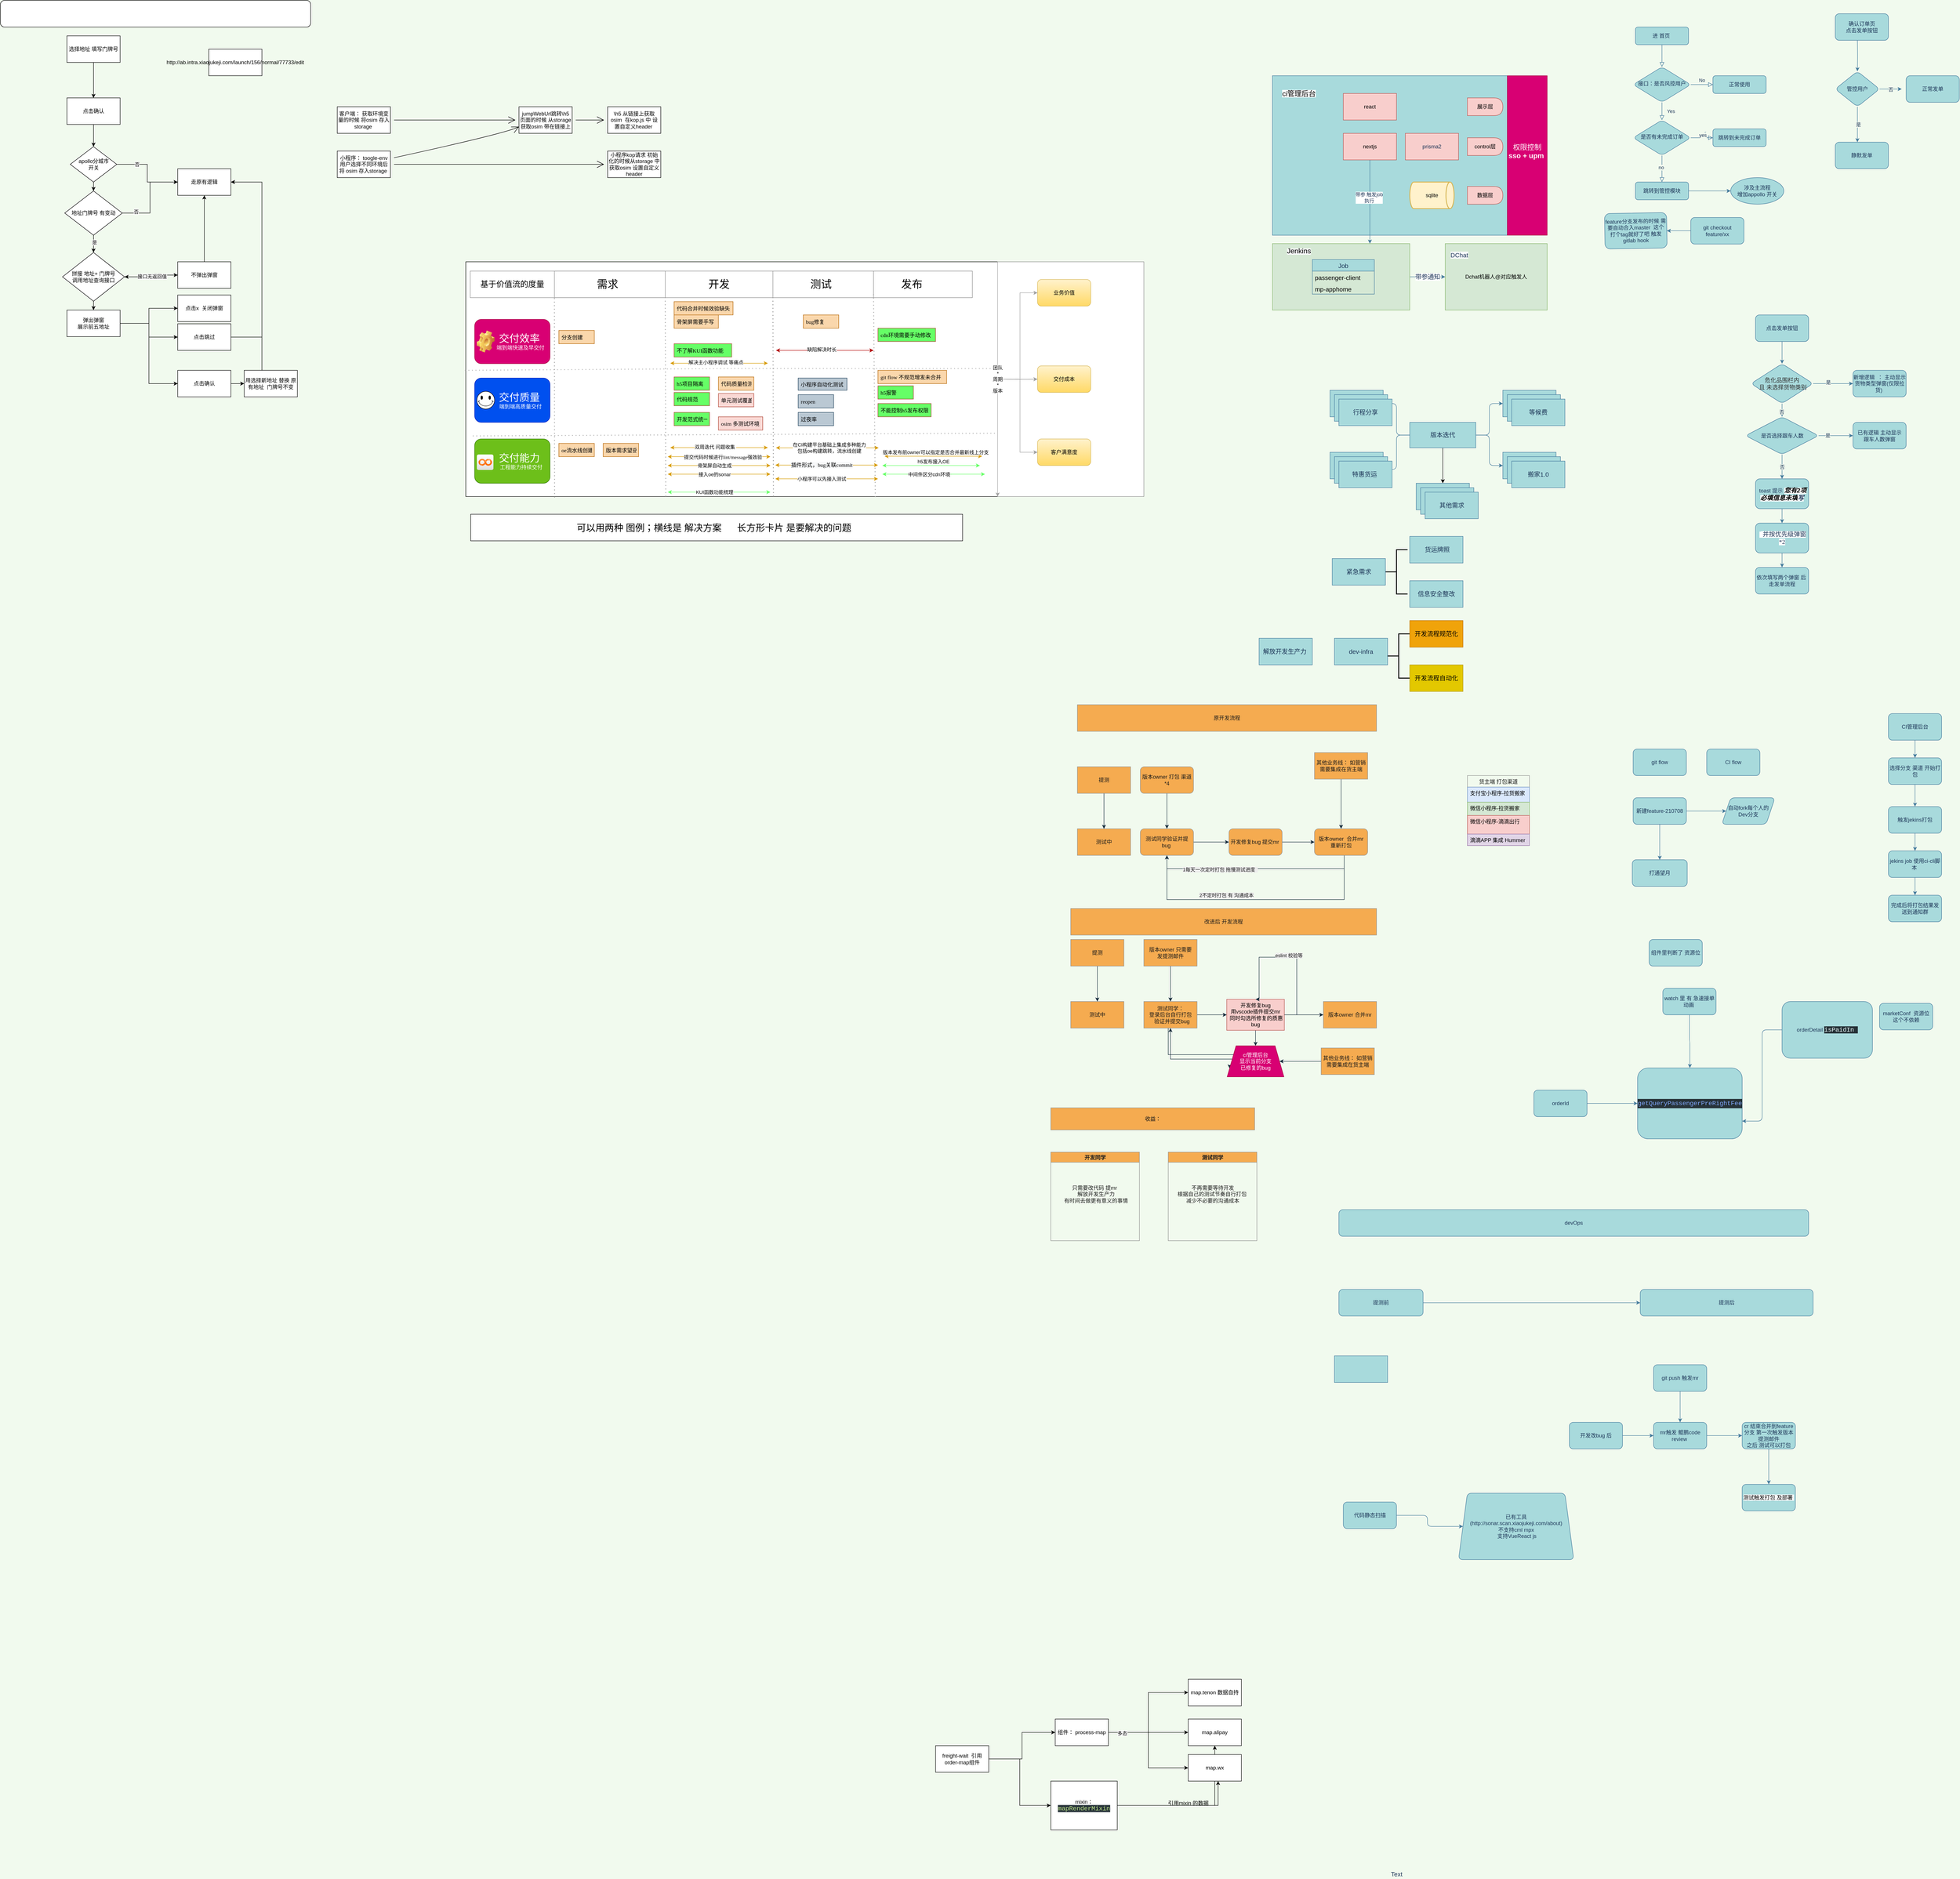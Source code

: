 <mxfile version="15.4.3" type="github">
  <diagram id="C5RBs43oDa-KdzZeNtuy" name="Page-1">
    <mxGraphModel dx="5458" dy="668" grid="1" gridSize="10" guides="1" tooltips="1" connect="1" arrows="1" fold="1" page="1" pageScale="1" pageWidth="827" pageHeight="1169" background="#F1FAEE" math="0" shadow="0">
      <root>
        <mxCell id="WIyWlLk6GJQsqaUBKTNV-0" />
        <mxCell id="WIyWlLk6GJQsqaUBKTNV-1" parent="WIyWlLk6GJQsqaUBKTNV-0" />
        <mxCell id="WIyWlLk6GJQsqaUBKTNV-2" value="" style="html=1;jettySize=auto;orthogonalLoop=1;fontSize=11;endArrow=block;endFill=0;endSize=8;strokeWidth=1;shadow=0;labelBackgroundColor=none;edgeStyle=orthogonalEdgeStyle;strokeColor=#457B9D;fontColor=#1D3557;" parent="WIyWlLk6GJQsqaUBKTNV-1" source="WIyWlLk6GJQsqaUBKTNV-3" target="WIyWlLk6GJQsqaUBKTNV-6" edge="1">
          <mxGeometry relative="1" as="geometry" />
        </mxCell>
        <mxCell id="WIyWlLk6GJQsqaUBKTNV-3" value="进 首页&lt;span style=&quot;white-space: pre&quot;&gt; &lt;/span&gt;" style="whiteSpace=wrap;html=1;fontSize=12;glass=0;strokeWidth=1;shadow=0;fillColor=#A8DADC;strokeColor=#457B9D;fontColor=#1D3557;rounded=1;" parent="WIyWlLk6GJQsqaUBKTNV-1" vertex="1">
          <mxGeometry x="79" y="60" width="120" height="40" as="geometry" />
        </mxCell>
        <mxCell id="WIyWlLk6GJQsqaUBKTNV-4" value="Yes" style="html=1;jettySize=auto;orthogonalLoop=1;fontSize=11;endArrow=block;endFill=0;endSize=8;strokeWidth=1;shadow=0;labelBackgroundColor=none;edgeStyle=orthogonalEdgeStyle;strokeColor=#457B9D;fontColor=#1D3557;" parent="WIyWlLk6GJQsqaUBKTNV-1" source="WIyWlLk6GJQsqaUBKTNV-6" target="WIyWlLk6GJQsqaUBKTNV-10" edge="1">
          <mxGeometry y="20" relative="1" as="geometry">
            <mxPoint as="offset" />
          </mxGeometry>
        </mxCell>
        <mxCell id="WIyWlLk6GJQsqaUBKTNV-5" value="No" style="edgeStyle=orthogonalEdgeStyle;html=1;jettySize=auto;orthogonalLoop=1;fontSize=11;endArrow=block;endFill=0;endSize=8;strokeWidth=1;shadow=0;labelBackgroundColor=none;strokeColor=#457B9D;fontColor=#1D3557;" parent="WIyWlLk6GJQsqaUBKTNV-1" source="WIyWlLk6GJQsqaUBKTNV-6" target="WIyWlLk6GJQsqaUBKTNV-7" edge="1">
          <mxGeometry y="10" relative="1" as="geometry">
            <mxPoint as="offset" />
          </mxGeometry>
        </mxCell>
        <mxCell id="WIyWlLk6GJQsqaUBKTNV-6" value="接口：是否风控用户" style="rhombus;whiteSpace=wrap;html=1;shadow=0;fontFamily=Helvetica;fontSize=12;align=center;strokeWidth=1;spacing=6;spacingTop=-4;fillColor=#A8DADC;strokeColor=#457B9D;fontColor=#1D3557;rounded=1;" parent="WIyWlLk6GJQsqaUBKTNV-1" vertex="1">
          <mxGeometry x="74" y="150" width="130" height="80" as="geometry" />
        </mxCell>
        <mxCell id="WIyWlLk6GJQsqaUBKTNV-7" value="正常使用" style="whiteSpace=wrap;html=1;fontSize=12;glass=0;strokeWidth=1;shadow=0;fillColor=#A8DADC;strokeColor=#457B9D;fontColor=#1D3557;rounded=1;" parent="WIyWlLk6GJQsqaUBKTNV-1" vertex="1">
          <mxGeometry x="254" y="170" width="120" height="40" as="geometry" />
        </mxCell>
        <mxCell id="WIyWlLk6GJQsqaUBKTNV-8" value="" style="html=1;jettySize=auto;orthogonalLoop=1;fontSize=11;endArrow=block;endFill=0;endSize=8;strokeWidth=1;shadow=0;labelBackgroundColor=none;edgeStyle=orthogonalEdgeStyle;strokeColor=#457B9D;fontColor=#1D3557;" parent="WIyWlLk6GJQsqaUBKTNV-1" source="WIyWlLk6GJQsqaUBKTNV-10" target="WIyWlLk6GJQsqaUBKTNV-11" edge="1">
          <mxGeometry x="0.333" y="20" relative="1" as="geometry">
            <mxPoint as="offset" />
          </mxGeometry>
        </mxCell>
        <mxCell id="nWXFKt9MvNIrhIuAzhl7-0" value="no&lt;br&gt;" style="edgeLabel;html=1;align=center;verticalAlign=middle;resizable=0;points=[];fontColor=#1D3557;rounded=1;labelBackgroundColor=#F1FAEE;" parent="WIyWlLk6GJQsqaUBKTNV-8" vertex="1" connectable="0">
          <mxGeometry x="-0.094" y="-2" relative="1" as="geometry">
            <mxPoint as="offset" />
          </mxGeometry>
        </mxCell>
        <mxCell id="WIyWlLk6GJQsqaUBKTNV-9" value="no&lt;br&gt;" style="edgeStyle=orthogonalEdgeStyle;html=1;jettySize=auto;orthogonalLoop=1;fontSize=11;endArrow=block;endFill=0;endSize=8;strokeWidth=1;shadow=0;labelBackgroundColor=none;strokeColor=#457B9D;fontColor=#1D3557;" parent="WIyWlLk6GJQsqaUBKTNV-1" source="WIyWlLk6GJQsqaUBKTNV-10" target="WIyWlLk6GJQsqaUBKTNV-12" edge="1">
          <mxGeometry y="10" relative="1" as="geometry">
            <mxPoint as="offset" />
          </mxGeometry>
        </mxCell>
        <mxCell id="WIyWlLk6GJQsqaUBKTNV-10" value="是否有未完成订单" style="rhombus;whiteSpace=wrap;html=1;shadow=0;fontFamily=Helvetica;fontSize=12;align=center;strokeWidth=1;spacing=6;spacingTop=-4;fillColor=#A8DADC;strokeColor=#457B9D;fontColor=#1D3557;rounded=1;" parent="WIyWlLk6GJQsqaUBKTNV-1" vertex="1">
          <mxGeometry x="74" y="270" width="130" height="80" as="geometry" />
        </mxCell>
        <mxCell id="nWXFKt9MvNIrhIuAzhl7-6" value="" style="edgeStyle=orthogonalEdgeStyle;orthogonalLoop=1;jettySize=auto;html=1;strokeColor=#457B9D;fontColor=#1D3557;labelBackgroundColor=#F1FAEE;" parent="WIyWlLk6GJQsqaUBKTNV-1" source="WIyWlLk6GJQsqaUBKTNV-11" target="nWXFKt9MvNIrhIuAzhl7-5" edge="1">
          <mxGeometry relative="1" as="geometry" />
        </mxCell>
        <mxCell id="WIyWlLk6GJQsqaUBKTNV-11" value="跳转到管控模块" style="whiteSpace=wrap;html=1;fontSize=12;glass=0;strokeWidth=1;shadow=0;fillColor=#A8DADC;strokeColor=#457B9D;fontColor=#1D3557;rounded=1;" parent="WIyWlLk6GJQsqaUBKTNV-1" vertex="1">
          <mxGeometry x="79" y="410" width="120" height="40" as="geometry" />
        </mxCell>
        <mxCell id="nWXFKt9MvNIrhIuAzhl7-3" value="" style="edgeStyle=orthogonalEdgeStyle;orthogonalLoop=1;jettySize=auto;html=1;strokeColor=#457B9D;fontColor=#1D3557;labelBackgroundColor=#F1FAEE;" parent="WIyWlLk6GJQsqaUBKTNV-1" source="WIyWlLk6GJQsqaUBKTNV-12" edge="1">
          <mxGeometry relative="1" as="geometry">
            <mxPoint x="229" y="300" as="targetPoint" />
          </mxGeometry>
        </mxCell>
        <mxCell id="nWXFKt9MvNIrhIuAzhl7-4" value="yes&lt;br&gt;" style="edgeLabel;html=1;align=center;verticalAlign=middle;resizable=0;points=[];fontColor=#1D3557;rounded=1;labelBackgroundColor=#F1FAEE;" parent="nWXFKt9MvNIrhIuAzhl7-3" vertex="1" connectable="0">
          <mxGeometry x="0.501" y="3" relative="1" as="geometry">
            <mxPoint as="offset" />
          </mxGeometry>
        </mxCell>
        <mxCell id="WIyWlLk6GJQsqaUBKTNV-12" value="跳转到未完成订单" style="whiteSpace=wrap;html=1;fontSize=12;glass=0;strokeWidth=1;shadow=0;fillColor=#A8DADC;strokeColor=#457B9D;fontColor=#1D3557;rounded=1;" parent="WIyWlLk6GJQsqaUBKTNV-1" vertex="1">
          <mxGeometry x="254" y="290" width="120" height="40" as="geometry" />
        </mxCell>
        <mxCell id="nWXFKt9MvNIrhIuAzhl7-5" value="涉及主流程 &lt;br&gt;增加appollo 开关" style="ellipse;whiteSpace=wrap;html=1;shadow=0;strokeWidth=1;glass=0;fillColor=#A8DADC;strokeColor=#457B9D;fontColor=#1D3557;rounded=1;" parent="WIyWlLk6GJQsqaUBKTNV-1" vertex="1">
          <mxGeometry x="294" y="400" width="120" height="60" as="geometry" />
        </mxCell>
        <mxCell id="nWXFKt9MvNIrhIuAzhl7-9" value="" style="edgeStyle=orthogonalEdgeStyle;orthogonalLoop=1;jettySize=auto;html=1;strokeColor=#457B9D;fontColor=#1D3557;labelBackgroundColor=#F1FAEE;" parent="WIyWlLk6GJQsqaUBKTNV-1" target="nWXFKt9MvNIrhIuAzhl7-8" edge="1">
          <mxGeometry relative="1" as="geometry">
            <mxPoint x="580" y="90" as="sourcePoint" />
          </mxGeometry>
        </mxCell>
        <mxCell id="nWXFKt9MvNIrhIuAzhl7-7" value="确认订单页&lt;br&gt;点击发单按钮" style="whiteSpace=wrap;html=1;fillColor=#A8DADC;strokeColor=#457B9D;fontColor=#1D3557;rounded=1;" parent="WIyWlLk6GJQsqaUBKTNV-1" vertex="1">
          <mxGeometry x="530" y="30" width="120" height="60" as="geometry" />
        </mxCell>
        <mxCell id="nWXFKt9MvNIrhIuAzhl7-13" value="否" style="edgeStyle=orthogonalEdgeStyle;orthogonalLoop=1;jettySize=auto;html=1;strokeColor=#457B9D;fontColor=#1D3557;labelBackgroundColor=#F1FAEE;" parent="WIyWlLk6GJQsqaUBKTNV-1" source="nWXFKt9MvNIrhIuAzhl7-8" edge="1">
          <mxGeometry relative="1" as="geometry">
            <mxPoint x="680" y="200" as="targetPoint" />
          </mxGeometry>
        </mxCell>
        <mxCell id="nWXFKt9MvNIrhIuAzhl7-17" value="" style="edgeStyle=orthogonalEdgeStyle;orthogonalLoop=1;jettySize=auto;html=1;strokeColor=#457B9D;fontColor=#1D3557;labelBackgroundColor=#F1FAEE;" parent="WIyWlLk6GJQsqaUBKTNV-1" source="nWXFKt9MvNIrhIuAzhl7-8" edge="1">
          <mxGeometry relative="1" as="geometry">
            <mxPoint x="580" y="320" as="targetPoint" />
          </mxGeometry>
        </mxCell>
        <mxCell id="nWXFKt9MvNIrhIuAzhl7-20" value="是" style="edgeLabel;html=1;align=center;verticalAlign=middle;resizable=0;points=[];fontColor=#1D3557;rounded=1;labelBackgroundColor=#F1FAEE;" parent="nWXFKt9MvNIrhIuAzhl7-17" vertex="1" connectable="0">
          <mxGeometry x="-0.02" y="2" relative="1" as="geometry">
            <mxPoint as="offset" />
          </mxGeometry>
        </mxCell>
        <mxCell id="nWXFKt9MvNIrhIuAzhl7-8" value="管控用户" style="rhombus;whiteSpace=wrap;html=1;fillColor=#A8DADC;strokeColor=#457B9D;fontColor=#1D3557;rounded=1;" parent="WIyWlLk6GJQsqaUBKTNV-1" vertex="1">
          <mxGeometry x="530" y="160" width="100" height="80" as="geometry" />
        </mxCell>
        <mxCell id="nWXFKt9MvNIrhIuAzhl7-12" value="正常发单" style="whiteSpace=wrap;html=1;fillColor=#A8DADC;strokeColor=#457B9D;fontColor=#1D3557;rounded=1;" parent="WIyWlLk6GJQsqaUBKTNV-1" vertex="1">
          <mxGeometry x="690" y="170" width="120" height="60" as="geometry" />
        </mxCell>
        <mxCell id="nWXFKt9MvNIrhIuAzhl7-21" value="静默发单" style="whiteSpace=wrap;html=1;fillColor=#A8DADC;strokeColor=#457B9D;fontColor=#1D3557;rounded=1;" parent="WIyWlLk6GJQsqaUBKTNV-1" vertex="1">
          <mxGeometry x="530" y="320" width="120" height="60" as="geometry" />
        </mxCell>
        <mxCell id="_ibISG0TpRlNrIzNE_-0-2" value="" style="edgeStyle=orthogonalEdgeStyle;orthogonalLoop=1;jettySize=auto;html=1;strokeColor=#457B9D;fontColor=#1D3557;labelBackgroundColor=#F1FAEE;" parent="WIyWlLk6GJQsqaUBKTNV-1" source="_ibISG0TpRlNrIzNE_-0-0" target="_ibISG0TpRlNrIzNE_-0-1" edge="1">
          <mxGeometry relative="1" as="geometry" />
        </mxCell>
        <mxCell id="_ibISG0TpRlNrIzNE_-0-0" value="git checkout feature/xx" style="whiteSpace=wrap;html=1;fillColor=#A8DADC;strokeColor=#457B9D;fontColor=#1D3557;rounded=1;" parent="WIyWlLk6GJQsqaUBKTNV-1" vertex="1">
          <mxGeometry x="204" y="490" width="120" height="60" as="geometry" />
        </mxCell>
        <mxCell id="_ibISG0TpRlNrIzNE_-0-1" value="feature分支发布的时候 需要自动合入master&amp;nbsp; 这个打个tag就好了吧 触发gitlab hook" style="whiteSpace=wrap;html=1;rotation=-1;fillColor=#A8DADC;strokeColor=#457B9D;fontColor=#1D3557;rounded=1;" parent="WIyWlLk6GJQsqaUBKTNV-1" vertex="1">
          <mxGeometry x="10" y="480" width="140" height="80" as="geometry" />
        </mxCell>
        <mxCell id="AflDukJjDnS0kk5HPBkW-2" value="" style="edgeStyle=orthogonalEdgeStyle;orthogonalLoop=1;jettySize=auto;html=1;strokeColor=#457B9D;fontColor=#1D3557;labelBackgroundColor=#F1FAEE;" parent="WIyWlLk6GJQsqaUBKTNV-1" source="AflDukJjDnS0kk5HPBkW-0" target="AflDukJjDnS0kk5HPBkW-1" edge="1">
          <mxGeometry relative="1" as="geometry" />
        </mxCell>
        <mxCell id="AflDukJjDnS0kk5HPBkW-0" value="点击发单按钮" style="whiteSpace=wrap;html=1;fillColor=#A8DADC;strokeColor=#457B9D;fontColor=#1D3557;rounded=1;" parent="WIyWlLk6GJQsqaUBKTNV-1" vertex="1">
          <mxGeometry x="350" y="710" width="120" height="60" as="geometry" />
        </mxCell>
        <mxCell id="AflDukJjDnS0kk5HPBkW-4" value="" style="edgeStyle=orthogonalEdgeStyle;orthogonalLoop=1;jettySize=auto;html=1;strokeColor=#457B9D;fontColor=#1D3557;labelBackgroundColor=#F1FAEE;" parent="WIyWlLk6GJQsqaUBKTNV-1" source="AflDukJjDnS0kk5HPBkW-1" target="AflDukJjDnS0kk5HPBkW-3" edge="1">
          <mxGeometry relative="1" as="geometry" />
        </mxCell>
        <mxCell id="AflDukJjDnS0kk5HPBkW-5" value="否" style="edgeLabel;html=1;align=center;verticalAlign=middle;resizable=0;points=[];fontColor=#1D3557;rounded=1;labelBackgroundColor=#F1FAEE;" parent="AflDukJjDnS0kk5HPBkW-4" vertex="1" connectable="0">
          <mxGeometry x="-0.246" y="-1" relative="1" as="geometry">
            <mxPoint as="offset" />
          </mxGeometry>
        </mxCell>
        <mxCell id="AflDukJjDnS0kk5HPBkW-10" value="" style="edgeStyle=orthogonalEdgeStyle;orthogonalLoop=1;jettySize=auto;html=1;strokeColor=#457B9D;fontColor=#1D3557;labelBackgroundColor=#F1FAEE;" parent="WIyWlLk6GJQsqaUBKTNV-1" source="AflDukJjDnS0kk5HPBkW-1" target="AflDukJjDnS0kk5HPBkW-9" edge="1">
          <mxGeometry relative="1" as="geometry" />
        </mxCell>
        <mxCell id="AflDukJjDnS0kk5HPBkW-11" value="是" style="edgeLabel;html=1;align=center;verticalAlign=middle;resizable=0;points=[];fontColor=#1D3557;rounded=1;labelBackgroundColor=#F1FAEE;" parent="AflDukJjDnS0kk5HPBkW-10" vertex="1" connectable="0">
          <mxGeometry x="-0.259" y="3" relative="1" as="geometry">
            <mxPoint as="offset" />
          </mxGeometry>
        </mxCell>
        <mxCell id="AflDukJjDnS0kk5HPBkW-1" value="&lt;span style=&quot;color: rgb(50 , 50 , 50) ; font-size: 13px ; background-color: rgba(255 , 255 , 255 , 0.01)&quot;&gt;危化品围栏内&lt;br&gt;&amp;nbsp;且 未选择货物类别&lt;/span&gt;" style="rhombus;whiteSpace=wrap;html=1;fillColor=#A8DADC;strokeColor=#457B9D;fontColor=#1D3557;rounded=1;" parent="WIyWlLk6GJQsqaUBKTNV-1" vertex="1">
          <mxGeometry x="340" y="820" width="140" height="90" as="geometry" />
        </mxCell>
        <mxCell id="AflDukJjDnS0kk5HPBkW-8" value="否" style="edgeStyle=orthogonalEdgeStyle;orthogonalLoop=1;jettySize=auto;html=1;strokeColor=#457B9D;fontColor=#1D3557;labelBackgroundColor=#F1FAEE;" parent="WIyWlLk6GJQsqaUBKTNV-1" source="AflDukJjDnS0kk5HPBkW-3" target="AflDukJjDnS0kk5HPBkW-7" edge="1">
          <mxGeometry relative="1" as="geometry" />
        </mxCell>
        <mxCell id="AflDukJjDnS0kk5HPBkW-16" value="" style="edgeStyle=orthogonalEdgeStyle;orthogonalLoop=1;jettySize=auto;html=1;strokeColor=#457B9D;fontColor=#1D3557;labelBackgroundColor=#F1FAEE;" parent="WIyWlLk6GJQsqaUBKTNV-1" source="AflDukJjDnS0kk5HPBkW-3" target="AflDukJjDnS0kk5HPBkW-15" edge="1">
          <mxGeometry relative="1" as="geometry" />
        </mxCell>
        <mxCell id="AflDukJjDnS0kk5HPBkW-17" value="是" style="edgeLabel;html=1;align=center;verticalAlign=middle;resizable=0;points=[];fontColor=#1D3557;rounded=1;labelBackgroundColor=#F1FAEE;" parent="AflDukJjDnS0kk5HPBkW-16" vertex="1" connectable="0">
          <mxGeometry x="-0.476" y="1" relative="1" as="geometry">
            <mxPoint as="offset" />
          </mxGeometry>
        </mxCell>
        <mxCell id="AflDukJjDnS0kk5HPBkW-3" value="是否选择跟车人数" style="rhombus;whiteSpace=wrap;html=1;fillColor=#A8DADC;strokeColor=#457B9D;fontColor=#1D3557;rounded=1;" parent="WIyWlLk6GJQsqaUBKTNV-1" vertex="1">
          <mxGeometry x="327.5" y="940" width="165" height="85" as="geometry" />
        </mxCell>
        <mxCell id="AflDukJjDnS0kk5HPBkW-19" value="" style="edgeStyle=orthogonalEdgeStyle;orthogonalLoop=1;jettySize=auto;html=1;strokeColor=#457B9D;fontColor=#1D3557;labelBackgroundColor=#F1FAEE;" parent="WIyWlLk6GJQsqaUBKTNV-1" source="AflDukJjDnS0kk5HPBkW-7" target="AflDukJjDnS0kk5HPBkW-18" edge="1">
          <mxGeometry relative="1" as="geometry" />
        </mxCell>
        <mxCell id="AflDukJjDnS0kk5HPBkW-7" value="&amp;nbsp;toast 提示&amp;nbsp;&lt;span style=&quot;color: rgb(51 , 51 , 51) ; text-align: left ; background-color: rgb(255 , 255 , 255)&quot;&gt;&lt;span style=&quot;color: rgb(0 , 0 , 0)&quot;&gt;&lt;font face=&quot;Arial, sans-serif&quot; style=&quot;font-style: italic ; font-weight: bold ; font-size: 14px&quot;&gt;您有2项必填信息未填&lt;/font&gt;&lt;/span&gt;&lt;/span&gt;&lt;span style=&quot;font-family: &amp;#34;arial&amp;#34; , sans-serif ; font-size: 14px ; font-style: italic ; font-weight: 700 ; text-align: left ; background-color: rgb(255 , 255 , 255)&quot;&gt;写&lt;/span&gt;&lt;span style=&quot;color: rgb(51 , 51 , 51) ; text-align: left ; background-color: rgb(255 , 255 , 255)&quot;&gt;&lt;span style=&quot;color: rgb(0 , 0 , 0)&quot;&gt;&lt;br&gt;&lt;/span&gt;&lt;/span&gt;" style="whiteSpace=wrap;html=1;fillColor=#A8DADC;strokeColor=#457B9D;fontColor=#1D3557;rounded=1;" parent="WIyWlLk6GJQsqaUBKTNV-1" vertex="1">
          <mxGeometry x="350" y="1080" width="120" height="67.5" as="geometry" />
        </mxCell>
        <mxCell id="AflDukJjDnS0kk5HPBkW-9" value="新增逻辑&amp;nbsp; ： 主动显示货物类型弹窗(仅限拉货)&amp;nbsp;" style="whiteSpace=wrap;html=1;fillColor=#A8DADC;strokeColor=#457B9D;fontColor=#1D3557;rounded=1;" parent="WIyWlLk6GJQsqaUBKTNV-1" vertex="1">
          <mxGeometry x="570" y="835" width="120" height="60" as="geometry" />
        </mxCell>
        <mxCell id="AflDukJjDnS0kk5HPBkW-15" value="&lt;span&gt;已有逻辑 主动显示&lt;/span&gt;&lt;br&gt;&lt;span&gt;跟车人数弹窗&lt;/span&gt;" style="whiteSpace=wrap;html=1;fillColor=#A8DADC;strokeColor=#457B9D;fontColor=#1D3557;rounded=1;" parent="WIyWlLk6GJQsqaUBKTNV-1" vertex="1">
          <mxGeometry x="570" y="952.5" width="120" height="60" as="geometry" />
        </mxCell>
        <mxCell id="AflDukJjDnS0kk5HPBkW-21" value="" style="edgeStyle=orthogonalEdgeStyle;orthogonalLoop=1;jettySize=auto;html=1;strokeColor=#457B9D;fontColor=#1D3557;labelBackgroundColor=#F1FAEE;" parent="WIyWlLk6GJQsqaUBKTNV-1" source="AflDukJjDnS0kk5HPBkW-18" target="AflDukJjDnS0kk5HPBkW-20" edge="1">
          <mxGeometry relative="1" as="geometry" />
        </mxCell>
        <mxCell id="AflDukJjDnS0kk5HPBkW-18" value="&amp;nbsp;&lt;span style=&quot;color: rgb(51 , 51 , 51) ; text-align: left ; background-color: rgb(255 , 255 , 255)&quot;&gt;&lt;span style=&quot;color: rgb(0 , 0 , 0)&quot;&gt;&lt;font face=&quot;Arial, sans-serif&quot; style=&quot;font-style: italic ; font-weight: bold ; font-size: 14px&quot;&gt;&amp;nbsp;&lt;/font&gt;&lt;/span&gt;&lt;/span&gt;&lt;span style=&quot;font-family: &amp;#34;verdana&amp;#34; ; font-size: 14px ; text-align: left ; background-color: rgb(255 , 255 , 255)&quot;&gt;&amp;nbsp;并按优先级弹窗*2&lt;/span&gt;&lt;span style=&quot;color: rgb(51 , 51 , 51) ; text-align: left ; background-color: rgb(255 , 255 , 255)&quot;&gt;&lt;span style=&quot;color: rgb(0 , 0 , 0)&quot;&gt;&lt;br&gt;&lt;/span&gt;&lt;/span&gt;" style="whiteSpace=wrap;html=1;fillColor=#A8DADC;strokeColor=#457B9D;fontColor=#1D3557;rounded=1;" parent="WIyWlLk6GJQsqaUBKTNV-1" vertex="1">
          <mxGeometry x="350" y="1180" width="120" height="67.5" as="geometry" />
        </mxCell>
        <mxCell id="AflDukJjDnS0kk5HPBkW-20" value="依次填写两个弹窗 后&amp;nbsp;&lt;br&gt;走发单流程" style="whiteSpace=wrap;html=1;fillColor=#A8DADC;strokeColor=#457B9D;fontColor=#1D3557;rounded=1;" parent="WIyWlLk6GJQsqaUBKTNV-1" vertex="1">
          <mxGeometry x="350" y="1280" width="120" height="60" as="geometry" />
        </mxCell>
        <mxCell id="oeiLDKQ3fSXkvNkCsRk3-2" value="" style="edgeStyle=orthogonalEdgeStyle;orthogonalLoop=1;jettySize=auto;html=1;strokeColor=#457B9D;fontColor=#1D3557;labelBackgroundColor=#F1FAEE;" parent="WIyWlLk6GJQsqaUBKTNV-1" source="oeiLDKQ3fSXkvNkCsRk3-0" target="oeiLDKQ3fSXkvNkCsRk3-1" edge="1">
          <mxGeometry relative="1" as="geometry" />
        </mxCell>
        <mxCell id="oeiLDKQ3fSXkvNkCsRk3-0" value="CI管理后台" style="whiteSpace=wrap;html=1;fillColor=#A8DADC;strokeColor=#457B9D;fontColor=#1D3557;rounded=1;" parent="WIyWlLk6GJQsqaUBKTNV-1" vertex="1">
          <mxGeometry x="650" y="1610" width="120" height="60" as="geometry" />
        </mxCell>
        <mxCell id="oeiLDKQ3fSXkvNkCsRk3-4" value="" style="edgeStyle=orthogonalEdgeStyle;orthogonalLoop=1;jettySize=auto;html=1;strokeColor=#457B9D;fontColor=#1D3557;labelBackgroundColor=#F1FAEE;" parent="WIyWlLk6GJQsqaUBKTNV-1" source="oeiLDKQ3fSXkvNkCsRk3-1" target="oeiLDKQ3fSXkvNkCsRk3-3" edge="1">
          <mxGeometry relative="1" as="geometry" />
        </mxCell>
        <mxCell id="oeiLDKQ3fSXkvNkCsRk3-1" value="选择分支 渠道 开始打包" style="whiteSpace=wrap;html=1;fillColor=#A8DADC;strokeColor=#457B9D;fontColor=#1D3557;rounded=1;" parent="WIyWlLk6GJQsqaUBKTNV-1" vertex="1">
          <mxGeometry x="650" y="1710" width="120" height="60" as="geometry" />
        </mxCell>
        <mxCell id="oeiLDKQ3fSXkvNkCsRk3-6" value="" style="edgeStyle=orthogonalEdgeStyle;orthogonalLoop=1;jettySize=auto;html=1;strokeColor=#457B9D;fontColor=#1D3557;labelBackgroundColor=#F1FAEE;" parent="WIyWlLk6GJQsqaUBKTNV-1" source="oeiLDKQ3fSXkvNkCsRk3-3" target="oeiLDKQ3fSXkvNkCsRk3-5" edge="1">
          <mxGeometry relative="1" as="geometry" />
        </mxCell>
        <mxCell id="oeiLDKQ3fSXkvNkCsRk3-3" value="触发jekins打包" style="whiteSpace=wrap;html=1;fillColor=#A8DADC;strokeColor=#457B9D;fontColor=#1D3557;rounded=1;" parent="WIyWlLk6GJQsqaUBKTNV-1" vertex="1">
          <mxGeometry x="650" y="1820" width="120" height="60" as="geometry" />
        </mxCell>
        <mxCell id="oeiLDKQ3fSXkvNkCsRk3-8" value="" style="edgeStyle=orthogonalEdgeStyle;orthogonalLoop=1;jettySize=auto;html=1;strokeColor=#457B9D;fontColor=#1D3557;labelBackgroundColor=#F1FAEE;" parent="WIyWlLk6GJQsqaUBKTNV-1" source="oeiLDKQ3fSXkvNkCsRk3-5" edge="1">
          <mxGeometry relative="1" as="geometry">
            <mxPoint x="710" y="2020" as="targetPoint" />
          </mxGeometry>
        </mxCell>
        <mxCell id="oeiLDKQ3fSXkvNkCsRk3-5" value="jekins job 使用ci-cli脚本&amp;nbsp;" style="whiteSpace=wrap;html=1;fillColor=#A8DADC;strokeColor=#457B9D;fontColor=#1D3557;rounded=1;" parent="WIyWlLk6GJQsqaUBKTNV-1" vertex="1">
          <mxGeometry x="650" y="1920" width="120" height="60" as="geometry" />
        </mxCell>
        <mxCell id="oeiLDKQ3fSXkvNkCsRk3-7" value="完成后将打包结果发送到通知群" style="whiteSpace=wrap;html=1;fillColor=#A8DADC;strokeColor=#457B9D;fontColor=#1D3557;rounded=1;" parent="WIyWlLk6GJQsqaUBKTNV-1" vertex="1">
          <mxGeometry x="650" y="2020" width="120" height="60" as="geometry" />
        </mxCell>
        <mxCell id="Rp2FQdUgxLgS2f1Bc-dE-1" value="git flow" style="whiteSpace=wrap;html=1;fillColor=#A8DADC;strokeColor=#457B9D;fontColor=#1D3557;rounded=1;" parent="WIyWlLk6GJQsqaUBKTNV-1" vertex="1">
          <mxGeometry x="74" y="1690" width="120" height="60" as="geometry" />
        </mxCell>
        <mxCell id="Rp2FQdUgxLgS2f1Bc-dE-2" value="CI flow" style="whiteSpace=wrap;html=1;fillColor=#A8DADC;strokeColor=#457B9D;fontColor=#1D3557;rounded=1;" parent="WIyWlLk6GJQsqaUBKTNV-1" vertex="1">
          <mxGeometry x="240" y="1690" width="120" height="60" as="geometry" />
        </mxCell>
        <mxCell id="Rp2FQdUgxLgS2f1Bc-dE-5" value="" style="edgeStyle=orthogonalEdgeStyle;orthogonalLoop=1;jettySize=auto;html=1;strokeColor=#457B9D;fontColor=#1D3557;labelBackgroundColor=#F1FAEE;" parent="WIyWlLk6GJQsqaUBKTNV-1" source="Rp2FQdUgxLgS2f1Bc-dE-3" target="Rp2FQdUgxLgS2f1Bc-dE-4" edge="1">
          <mxGeometry relative="1" as="geometry" />
        </mxCell>
        <mxCell id="Rp2FQdUgxLgS2f1Bc-dE-7" value="" style="edgeStyle=orthogonalEdgeStyle;orthogonalLoop=1;jettySize=auto;html=1;strokeColor=#457B9D;fontColor=#1D3557;labelBackgroundColor=#F1FAEE;" parent="WIyWlLk6GJQsqaUBKTNV-1" source="Rp2FQdUgxLgS2f1Bc-dE-3" target="Rp2FQdUgxLgS2f1Bc-dE-6" edge="1">
          <mxGeometry relative="1" as="geometry" />
        </mxCell>
        <mxCell id="Rp2FQdUgxLgS2f1Bc-dE-3" value="新建feature-210708" style="whiteSpace=wrap;html=1;fillColor=#A8DADC;strokeColor=#457B9D;fontColor=#1D3557;rounded=1;" parent="WIyWlLk6GJQsqaUBKTNV-1" vertex="1">
          <mxGeometry x="74" y="1800" width="120" height="60" as="geometry" />
        </mxCell>
        <mxCell id="Rp2FQdUgxLgS2f1Bc-dE-4" value="自动fork每个人的&lt;br&gt;Dev分支" style="shape=parallelogram;perimeter=parallelogramPerimeter;whiteSpace=wrap;html=1;fixedSize=1;fillColor=#A8DADC;strokeColor=#457B9D;fontColor=#1D3557;rounded=1;" parent="WIyWlLk6GJQsqaUBKTNV-1" vertex="1">
          <mxGeometry x="274" y="1800" width="120" height="60" as="geometry" />
        </mxCell>
        <mxCell id="Rp2FQdUgxLgS2f1Bc-dE-6" value="打通望月" style="whiteSpace=wrap;html=1;fillColor=#A8DADC;strokeColor=#457B9D;fontColor=#1D3557;rounded=1;" parent="WIyWlLk6GJQsqaUBKTNV-1" vertex="1">
          <mxGeometry x="72" y="1940" width="124" height="60" as="geometry" />
        </mxCell>
        <mxCell id="Qve7lG0mfr433LFkvKwk-2" value="" style="edgeStyle=orthogonalEdgeStyle;orthogonalLoop=1;jettySize=auto;html=1;strokeColor=#457B9D;fontColor=#1D3557;labelBackgroundColor=#F1FAEE;" parent="WIyWlLk6GJQsqaUBKTNV-1" source="Qve7lG0mfr433LFkvKwk-0" target="Qve7lG0mfr433LFkvKwk-1" edge="1">
          <mxGeometry relative="1" as="geometry" />
        </mxCell>
        <mxCell id="Qve7lG0mfr433LFkvKwk-0" value="watch 里 有 急速接单&lt;br&gt;动画&amp;nbsp;" style="whiteSpace=wrap;html=1;fillColor=#A8DADC;strokeColor=#457B9D;fontColor=#1D3557;rounded=1;" parent="WIyWlLk6GJQsqaUBKTNV-1" vertex="1">
          <mxGeometry x="141" y="2230" width="120" height="60" as="geometry" />
        </mxCell>
        <mxCell id="Qve7lG0mfr433LFkvKwk-1" value="&lt;div style=&quot;color: rgb(238 , 255 , 255) ; background-color: rgb(38 , 50 , 56) ; font-family: &amp;#34;fira code&amp;#34; , &amp;#34;source code pro&amp;#34; , &amp;#34;monaco&amp;#34; , &amp;#34;consolas&amp;#34; , &amp;#34;courier new&amp;#34; , monospace , &amp;#34;menlo&amp;#34; , &amp;#34;monaco&amp;#34; , &amp;#34;courier new&amp;#34; , monospace ; font-size: 14px ; line-height: 21px&quot;&gt;&lt;span style=&quot;color: #82aaff&quot;&gt;getQueryPassengerPreRightFee&lt;/span&gt;&lt;/div&gt;" style="whiteSpace=wrap;html=1;fillColor=#A8DADC;strokeColor=#457B9D;fontColor=#1D3557;rounded=1;" parent="WIyWlLk6GJQsqaUBKTNV-1" vertex="1">
          <mxGeometry x="84" y="2410" width="236" height="160" as="geometry" />
        </mxCell>
        <mxCell id="Qve7lG0mfr433LFkvKwk-5" style="edgeStyle=orthogonalEdgeStyle;orthogonalLoop=1;jettySize=auto;html=1;entryX=1;entryY=0.75;entryDx=0;entryDy=0;strokeColor=#457B9D;fontColor=#1D3557;labelBackgroundColor=#F1FAEE;" parent="WIyWlLk6GJQsqaUBKTNV-1" source="Qve7lG0mfr433LFkvKwk-3" target="Qve7lG0mfr433LFkvKwk-1" edge="1">
          <mxGeometry relative="1" as="geometry" />
        </mxCell>
        <mxCell id="Qve7lG0mfr433LFkvKwk-3" value="orderDetail&amp;nbsp;&lt;span style=&quot;background-color: rgb(38 , 50 , 56) ; color: rgb(238 , 255 , 255) ; font-family: &amp;#34;fira code&amp;#34; , &amp;#34;source code pro&amp;#34; , &amp;#34;monaco&amp;#34; , &amp;#34;consolas&amp;#34; , &amp;#34;courier new&amp;#34; , monospace , &amp;#34;menlo&amp;#34; , &amp;#34;monaco&amp;#34; , &amp;#34;courier new&amp;#34; , monospace ; font-size: 14px&quot;&gt;isPaidIn&amp;nbsp;&lt;/span&gt;" style="whiteSpace=wrap;html=1;fillColor=#A8DADC;strokeColor=#457B9D;fontColor=#1D3557;rounded=1;" parent="WIyWlLk6GJQsqaUBKTNV-1" vertex="1">
          <mxGeometry x="410" y="2260" width="204" height="128" as="geometry" />
        </mxCell>
        <mxCell id="Qve7lG0mfr433LFkvKwk-4" value="marketConf&amp;nbsp; 资源位 这个不依赖" style="whiteSpace=wrap;html=1;fillColor=#A8DADC;strokeColor=#457B9D;fontColor=#1D3557;rounded=1;" parent="WIyWlLk6GJQsqaUBKTNV-1" vertex="1">
          <mxGeometry x="630" y="2264" width="120" height="60" as="geometry" />
        </mxCell>
        <mxCell id="Qve7lG0mfr433LFkvKwk-6" value="组件里判断了 资源位" style="whiteSpace=wrap;html=1;fillColor=#A8DADC;strokeColor=#457B9D;fontColor=#1D3557;rounded=1;" parent="WIyWlLk6GJQsqaUBKTNV-1" vertex="1">
          <mxGeometry x="110" y="2120" width="120" height="60" as="geometry" />
        </mxCell>
        <mxCell id="Qve7lG0mfr433LFkvKwk-10" style="edgeStyle=orthogonalEdgeStyle;orthogonalLoop=1;jettySize=auto;html=1;strokeColor=#457B9D;fontColor=#1D3557;labelBackgroundColor=#F1FAEE;" parent="WIyWlLk6GJQsqaUBKTNV-1" source="Qve7lG0mfr433LFkvKwk-7" target="Qve7lG0mfr433LFkvKwk-1" edge="1">
          <mxGeometry relative="1" as="geometry" />
        </mxCell>
        <mxCell id="Qve7lG0mfr433LFkvKwk-7" value="orderId" style="whiteSpace=wrap;html=1;fillColor=#A8DADC;strokeColor=#457B9D;fontColor=#1D3557;rounded=1;" parent="WIyWlLk6GJQsqaUBKTNV-1" vertex="1">
          <mxGeometry x="-150" y="2460" width="120" height="60" as="geometry" />
        </mxCell>
        <mxCell id="HkpGXH7Y5aI-SzZ_xQkk-0" value="devOps" style="whiteSpace=wrap;html=1;fillColor=#A8DADC;strokeColor=#457B9D;fontColor=#1D3557;rounded=1;" parent="WIyWlLk6GJQsqaUBKTNV-1" vertex="1">
          <mxGeometry x="-590" y="2730" width="1060" height="60" as="geometry" />
        </mxCell>
        <mxCell id="HkpGXH7Y5aI-SzZ_xQkk-1" value="提测后" style="whiteSpace=wrap;html=1;fillColor=#A8DADC;strokeColor=#457B9D;fontColor=#1D3557;rounded=1;" parent="WIyWlLk6GJQsqaUBKTNV-1" vertex="1">
          <mxGeometry x="90" y="2910" width="390" height="60" as="geometry" />
        </mxCell>
        <mxCell id="HkpGXH7Y5aI-SzZ_xQkk-3" style="edgeStyle=orthogonalEdgeStyle;orthogonalLoop=1;jettySize=auto;html=1;strokeColor=#457B9D;fontColor=#1D3557;labelBackgroundColor=#F1FAEE;" parent="WIyWlLk6GJQsqaUBKTNV-1" source="HkpGXH7Y5aI-SzZ_xQkk-2" target="HkpGXH7Y5aI-SzZ_xQkk-1" edge="1">
          <mxGeometry relative="1" as="geometry">
            <mxPoint x="-200" y="2980" as="targetPoint" />
          </mxGeometry>
        </mxCell>
        <mxCell id="HkpGXH7Y5aI-SzZ_xQkk-2" value="提测前" style="whiteSpace=wrap;html=1;fillColor=#A8DADC;strokeColor=#457B9D;fontColor=#1D3557;rounded=1;" parent="WIyWlLk6GJQsqaUBKTNV-1" vertex="1">
          <mxGeometry x="-590" y="2910" width="190" height="60" as="geometry" />
        </mxCell>
        <mxCell id="HkpGXH7Y5aI-SzZ_xQkk-6" value="" style="edgeStyle=orthogonalEdgeStyle;orthogonalLoop=1;jettySize=auto;html=1;strokeColor=#457B9D;fontColor=#1D3557;labelBackgroundColor=#F1FAEE;" parent="WIyWlLk6GJQsqaUBKTNV-1" source="HkpGXH7Y5aI-SzZ_xQkk-4" target="HkpGXH7Y5aI-SzZ_xQkk-5" edge="1">
          <mxGeometry relative="1" as="geometry" />
        </mxCell>
        <mxCell id="HkpGXH7Y5aI-SzZ_xQkk-4" value="代码静态扫描" style="whiteSpace=wrap;html=1;fillColor=#A8DADC;strokeColor=#457B9D;fontColor=#1D3557;rounded=1;" parent="WIyWlLk6GJQsqaUBKTNV-1" vertex="1">
          <mxGeometry x="-580" y="3390" width="120" height="60" as="geometry" />
        </mxCell>
        <mxCell id="HkpGXH7Y5aI-SzZ_xQkk-5" value="已有工具 (http://sonar.scan.xiaojukeji.com/about)&lt;br&gt;不支持cml mpx&lt;br&gt;&amp;nbsp;支持VueReact js" style="shape=trapezoid;perimeter=trapezoidPerimeter;whiteSpace=wrap;html=1;fixedSize=1;fillColor=#A8DADC;strokeColor=#457B9D;fontColor=#1D3557;rounded=1;" parent="WIyWlLk6GJQsqaUBKTNV-1" vertex="1">
          <mxGeometry x="-320" y="3370" width="260" height="150" as="geometry" />
        </mxCell>
        <mxCell id="HkpGXH7Y5aI-SzZ_xQkk-9" value="" style="verticalLabelPosition=bottom;verticalAlign=top;html=1;shape=mxgraph.basic.rect;fillColor2=none;strokeWidth=1;size=20;indent=5;fillColor=#A8DADC;strokeColor=#457B9D;fontColor=#1D3557;rounded=1;" parent="WIyWlLk6GJQsqaUBKTNV-1" vertex="1">
          <mxGeometry x="-600" y="3060" width="120" height="60" as="geometry" />
        </mxCell>
        <mxCell id="HkpGXH7Y5aI-SzZ_xQkk-15" value="" style="edgeStyle=orthogonalEdgeStyle;orthogonalLoop=1;jettySize=auto;html=1;strokeColor=#457B9D;fontColor=#1D3557;labelBackgroundColor=#F1FAEE;" parent="WIyWlLk6GJQsqaUBKTNV-1" source="HkpGXH7Y5aI-SzZ_xQkk-10" target="HkpGXH7Y5aI-SzZ_xQkk-14" edge="1">
          <mxGeometry relative="1" as="geometry" />
        </mxCell>
        <mxCell id="HkpGXH7Y5aI-SzZ_xQkk-10" value="git push 触发mr&lt;br&gt;" style="whiteSpace=wrap;html=1;fillColor=#A8DADC;strokeColor=#457B9D;fontColor=#1D3557;rounded=1;" parent="WIyWlLk6GJQsqaUBKTNV-1" vertex="1">
          <mxGeometry x="120" y="3080" width="120" height="60" as="geometry" />
        </mxCell>
        <mxCell id="HkpGXH7Y5aI-SzZ_xQkk-12" value="&lt;meta charset=&quot;utf-8&quot;&gt;&lt;span style=&quot;color: rgb(0, 0, 0); font-family: helvetica; font-size: 12px; font-style: normal; font-weight: 400; letter-spacing: normal; text-align: center; text-indent: 0px; text-transform: none; word-spacing: 0px; background-color: rgb(248, 249, 250); display: inline; float: none;&quot;&gt;测试触发打包 及部署&amp;nbsp;&lt;/span&gt;" style="whiteSpace=wrap;html=1;fillColor=#A8DADC;strokeColor=#457B9D;fontColor=#1D3557;rounded=1;" parent="WIyWlLk6GJQsqaUBKTNV-1" vertex="1">
          <mxGeometry x="320" y="3350" width="120" height="60" as="geometry" />
        </mxCell>
        <mxCell id="HkpGXH7Y5aI-SzZ_xQkk-17" value="" style="edgeStyle=orthogonalEdgeStyle;orthogonalLoop=1;jettySize=auto;html=1;strokeColor=#457B9D;fontColor=#1D3557;labelBackgroundColor=#F1FAEE;" parent="WIyWlLk6GJQsqaUBKTNV-1" source="HkpGXH7Y5aI-SzZ_xQkk-14" target="HkpGXH7Y5aI-SzZ_xQkk-16" edge="1">
          <mxGeometry relative="1" as="geometry" />
        </mxCell>
        <mxCell id="HkpGXH7Y5aI-SzZ_xQkk-14" value="mr触发 鲲鹏code review&amp;nbsp;" style="whiteSpace=wrap;html=1;fillColor=#A8DADC;strokeColor=#457B9D;fontColor=#1D3557;rounded=1;" parent="WIyWlLk6GJQsqaUBKTNV-1" vertex="1">
          <mxGeometry x="120" y="3210" width="120" height="60" as="geometry" />
        </mxCell>
        <mxCell id="HkpGXH7Y5aI-SzZ_xQkk-18" style="edgeStyle=orthogonalEdgeStyle;orthogonalLoop=1;jettySize=auto;html=1;strokeColor=#457B9D;fontColor=#1D3557;labelBackgroundColor=#F1FAEE;" parent="WIyWlLk6GJQsqaUBKTNV-1" source="HkpGXH7Y5aI-SzZ_xQkk-16" target="HkpGXH7Y5aI-SzZ_xQkk-12" edge="1">
          <mxGeometry relative="1" as="geometry" />
        </mxCell>
        <mxCell id="HkpGXH7Y5aI-SzZ_xQkk-16" value="cr 结束合并到feature 分支 第一次触发版本提测邮件&lt;br&gt;之后 测试可以打包" style="whiteSpace=wrap;html=1;fillColor=#A8DADC;strokeColor=#457B9D;fontColor=#1D3557;rounded=1;" parent="WIyWlLk6GJQsqaUBKTNV-1" vertex="1">
          <mxGeometry x="320" y="3210" width="120" height="60" as="geometry" />
        </mxCell>
        <mxCell id="HkpGXH7Y5aI-SzZ_xQkk-25" style="edgeStyle=orthogonalEdgeStyle;orthogonalLoop=1;jettySize=auto;html=1;entryX=0;entryY=0.5;entryDx=0;entryDy=0;strokeColor=#457B9D;fontColor=#1D3557;labelBackgroundColor=#F1FAEE;" parent="WIyWlLk6GJQsqaUBKTNV-1" source="HkpGXH7Y5aI-SzZ_xQkk-19" target="HkpGXH7Y5aI-SzZ_xQkk-14" edge="1">
          <mxGeometry relative="1" as="geometry" />
        </mxCell>
        <mxCell id="HkpGXH7Y5aI-SzZ_xQkk-19" value="开发改bug 后" style="whiteSpace=wrap;html=1;fillColor=#A8DADC;strokeColor=#457B9D;fontColor=#1D3557;rounded=1;" parent="WIyWlLk6GJQsqaUBKTNV-1" vertex="1">
          <mxGeometry x="-70" y="3210" width="120" height="60" as="geometry" />
        </mxCell>
        <mxCell id="v9vGGH7dPfYhxvpz29ql-0" value="" style="rounded=0;whiteSpace=wrap;html=1;sketch=0;fontColor=#1D3557;strokeColor=#457B9D;fillColor=#A8DADC;" parent="WIyWlLk6GJQsqaUBKTNV-1" vertex="1">
          <mxGeometry x="-740" y="170" width="530" height="360" as="geometry" />
        </mxCell>
        <mxCell id="v9vGGH7dPfYhxvpz29ql-50" value="" style="edgeStyle=orthogonalEdgeStyle;curved=0;rounded=1;sketch=0;orthogonalLoop=1;jettySize=auto;html=1;fontSize=14;fontColor=#1D3557;strokeColor=#457B9D;fillColor=#A8DADC;" parent="WIyWlLk6GJQsqaUBKTNV-1" source="v9vGGH7dPfYhxvpz29ql-11" target="v9vGGH7dPfYhxvpz29ql-49" edge="1">
          <mxGeometry relative="1" as="geometry" />
        </mxCell>
        <mxCell id="v9vGGH7dPfYhxvpz29ql-55" value="带参通知" style="edgeLabel;html=1;align=center;verticalAlign=middle;resizable=0;points=[];fontSize=14;fontColor=#1D3557;" parent="v9vGGH7dPfYhxvpz29ql-50" vertex="1" connectable="0">
          <mxGeometry x="-0.286" relative="1" as="geometry">
            <mxPoint x="11" as="offset" />
          </mxGeometry>
        </mxCell>
        <mxCell id="v9vGGH7dPfYhxvpz29ql-11" value="" style="rounded=0;whiteSpace=wrap;html=1;sketch=0;strokeColor=#82b366;fillColor=#d5e8d4;" parent="WIyWlLk6GJQsqaUBKTNV-1" vertex="1">
          <mxGeometry x="-740" y="549" width="310" height="150" as="geometry" />
        </mxCell>
        <mxCell id="v9vGGH7dPfYhxvpz29ql-14" value="react" style="rounded=0;whiteSpace=wrap;html=1;sketch=0;strokeColor=#b85450;fillColor=#f8cecc;" parent="WIyWlLk6GJQsqaUBKTNV-1" vertex="1">
          <mxGeometry x="-580" y="210" width="120" height="60" as="geometry" />
        </mxCell>
        <mxCell id="v9vGGH7dPfYhxvpz29ql-21" value="control层" style="shape=display;whiteSpace=wrap;html=1;rounded=0;sketch=0;strokeColor=#b85450;fillColor=#f8cecc;size=0;" parent="WIyWlLk6GJQsqaUBKTNV-1" vertex="1">
          <mxGeometry x="-300" y="310" width="80" height="40" as="geometry" />
        </mxCell>
        <mxCell id="v9vGGH7dPfYhxvpz29ql-22" value="展示层" style="shape=display;whiteSpace=wrap;html=1;rounded=0;sketch=0;strokeColor=#b85450;fillColor=#f8cecc;size=0;" parent="WIyWlLk6GJQsqaUBKTNV-1" vertex="1">
          <mxGeometry x="-300" y="220" width="80" height="40" as="geometry" />
        </mxCell>
        <mxCell id="v9vGGH7dPfYhxvpz29ql-25" value="sqlite" style="strokeWidth=2;html=1;shape=mxgraph.flowchart.direct_data;whiteSpace=wrap;rounded=0;sketch=0;fillColor=#fff2cc;strokeColor=#d6b656;" parent="WIyWlLk6GJQsqaUBKTNV-1" vertex="1">
          <mxGeometry x="-430" y="410" width="100" height="60" as="geometry" />
        </mxCell>
        <mxCell id="v9vGGH7dPfYhxvpz29ql-26" value="数据层" style="shape=display;whiteSpace=wrap;html=1;rounded=0;sketch=0;strokeColor=#b85450;fillColor=#f8cecc;size=0;" parent="WIyWlLk6GJQsqaUBKTNV-1" vertex="1">
          <mxGeometry x="-300" y="420" width="80" height="40" as="geometry" />
        </mxCell>
        <mxCell id="v9vGGH7dPfYhxvpz29ql-30" value="&lt;font style=&quot;font-size: 16px&quot;&gt;权限控制 &lt;br&gt;&lt;b&gt;sso + upm&amp;nbsp;&lt;br&gt;&lt;br&gt;&lt;/b&gt;&lt;/font&gt;" style="rounded=0;whiteSpace=wrap;html=1;sketch=0;fontColor=#ffffff;strokeColor=#A50040;fillColor=#d80073;" parent="WIyWlLk6GJQsqaUBKTNV-1" vertex="1">
          <mxGeometry x="-210" y="170" width="90" height="360" as="geometry" />
        </mxCell>
        <mxCell id="v9vGGH7dPfYhxvpz29ql-36" style="edgeStyle=orthogonalEdgeStyle;curved=0;rounded=1;sketch=0;orthogonalLoop=1;jettySize=auto;html=1;fontColor=#1D3557;strokeColor=#457B9D;fillColor=#A8DADC;" parent="WIyWlLk6GJQsqaUBKTNV-1" source="v9vGGH7dPfYhxvpz29ql-31" target="v9vGGH7dPfYhxvpz29ql-11" edge="1">
          <mxGeometry relative="1" as="geometry">
            <Array as="points">
              <mxPoint x="-520" y="490" />
              <mxPoint x="-520" y="490" />
            </Array>
          </mxGeometry>
        </mxCell>
        <mxCell id="v9vGGH7dPfYhxvpz29ql-38" value="带参 触发job&lt;br&gt;执行" style="edgeLabel;html=1;align=center;verticalAlign=middle;resizable=0;points=[];fontColor=#1D3557;" parent="v9vGGH7dPfYhxvpz29ql-36" vertex="1" connectable="0">
          <mxGeometry x="-0.108" y="-2" relative="1" as="geometry">
            <mxPoint as="offset" />
          </mxGeometry>
        </mxCell>
        <mxCell id="v9vGGH7dPfYhxvpz29ql-31" value="nextjs" style="rounded=0;whiteSpace=wrap;html=1;sketch=0;strokeColor=#b85450;fillColor=#f8cecc;" parent="WIyWlLk6GJQsqaUBKTNV-1" vertex="1">
          <mxGeometry x="-580" y="300" width="120" height="60" as="geometry" />
        </mxCell>
        <mxCell id="v9vGGH7dPfYhxvpz29ql-33" value="&lt;span style=&quot;color: rgb(29 , 53 , 87)&quot;&gt;prisma2&lt;/span&gt;" style="rounded=0;whiteSpace=wrap;html=1;sketch=0;strokeColor=#b85450;fillColor=#f8cecc;" parent="WIyWlLk6GJQsqaUBKTNV-1" vertex="1">
          <mxGeometry x="-440" y="300" width="120" height="60" as="geometry" />
        </mxCell>
        <mxCell id="v9vGGH7dPfYhxvpz29ql-39" value="&lt;font style=&quot;font-size: 16px ; background-color: rgb(255 , 255 , 255)&quot;&gt;ci管理后台&lt;/font&gt;" style="text;html=1;align=center;verticalAlign=middle;whiteSpace=wrap;rounded=0;sketch=0;" parent="WIyWlLk6GJQsqaUBKTNV-1" vertex="1">
          <mxGeometry x="-740" y="190" width="120" height="40" as="geometry" />
        </mxCell>
        <mxCell id="v9vGGH7dPfYhxvpz29ql-42" value="&lt;span style=&quot;color: rgb(0 , 0 , 0) ; font-family: &amp;#34;helvetica&amp;#34; ; font-style: normal ; font-weight: 400 ; letter-spacing: normal ; text-align: center ; text-indent: 0px ; text-transform: none ; word-spacing: 0px ; background-color: rgb(248 , 249 , 250) ; display: inline ; float: none&quot;&gt;&lt;font style=&quot;font-size: 16px&quot;&gt;Jenkins&lt;/font&gt;&lt;/span&gt;" style="text;html=1;strokeColor=none;fillColor=none;align=center;verticalAlign=middle;whiteSpace=wrap;rounded=0;sketch=0;fontColor=#1D3557;" parent="WIyWlLk6GJQsqaUBKTNV-1" vertex="1">
          <mxGeometry x="-700" y="550" width="40" height="30" as="geometry" />
        </mxCell>
        <mxCell id="v9vGGH7dPfYhxvpz29ql-45" value="Job" style="swimlane;fontStyle=0;childLayout=stackLayout;horizontal=1;startSize=26;horizontalStack=0;resizeParent=1;resizeParentMax=0;resizeLast=0;collapsible=1;marginBottom=0;rounded=0;sketch=0;fontColor=#1D3557;strokeColor=#457B9D;fillColor=#A8DADC;fontSize=14;" parent="WIyWlLk6GJQsqaUBKTNV-1" vertex="1">
          <mxGeometry x="-650" y="585" width="140" height="78" as="geometry" />
        </mxCell>
        <mxCell id="v9vGGH7dPfYhxvpz29ql-46" value="passenger-client&#xa;" style="text;strokeColor=none;fillColor=none;align=left;verticalAlign=top;spacingLeft=4;spacingRight=4;overflow=hidden;rotatable=0;points=[[0,0.5],[1,0.5]];portConstraint=eastwest;fontSize=14;" parent="v9vGGH7dPfYhxvpz29ql-45" vertex="1">
          <mxGeometry y="26" width="140" height="26" as="geometry" />
        </mxCell>
        <mxCell id="v9vGGH7dPfYhxvpz29ql-47" value="mp-apphome" style="text;strokeColor=none;fillColor=none;align=left;verticalAlign=top;spacingLeft=4;spacingRight=4;overflow=hidden;rotatable=0;points=[[0,0.5],[1,0.5]];portConstraint=eastwest;fontSize=14;" parent="v9vGGH7dPfYhxvpz29ql-45" vertex="1">
          <mxGeometry y="52" width="140" height="26" as="geometry" />
        </mxCell>
        <mxCell id="v9vGGH7dPfYhxvpz29ql-49" value="Dchat机器人@对应触发人" style="rounded=0;whiteSpace=wrap;html=1;sketch=0;strokeColor=#82b366;fillColor=#d5e8d4;" parent="WIyWlLk6GJQsqaUBKTNV-1" vertex="1">
          <mxGeometry x="-350" y="549" width="230" height="150" as="geometry" />
        </mxCell>
        <mxCell id="v9vGGH7dPfYhxvpz29ql-53" value="&lt;span style=&quot;color: rgb(29 , 53 , 87) ; font-family: &amp;#34;helvetica&amp;#34; ; font-size: 14px ; font-style: normal ; font-weight: 400 ; letter-spacing: normal ; text-align: center ; text-indent: 0px ; text-transform: none ; word-spacing: 0px ; background-color: rgb(248 , 249 , 250) ; display: inline ; float: none&quot;&gt;DChat&lt;/span&gt;" style="text;whiteSpace=wrap;html=1;fontSize=14;fontColor=#1D3557;" parent="WIyWlLk6GJQsqaUBKTNV-1" vertex="1">
          <mxGeometry x="-340" y="560" width="59" height="30" as="geometry" />
        </mxCell>
        <mxCell id="v9vGGH7dPfYhxvpz29ql-56" value="搬家1.0" style="rounded=0;whiteSpace=wrap;html=1;sketch=0;fontSize=14;fontColor=#1D3557;strokeColor=#457B9D;fillColor=#A8DADC;" parent="WIyWlLk6GJQsqaUBKTNV-1" vertex="1">
          <mxGeometry x="-220" y="1020" width="120" height="60" as="geometry" />
        </mxCell>
        <mxCell id="v9vGGH7dPfYhxvpz29ql-57" value="等候费" style="rounded=0;whiteSpace=wrap;html=1;sketch=0;fontSize=14;fontColor=#1D3557;strokeColor=#457B9D;fillColor=#A8DADC;" parent="WIyWlLk6GJQsqaUBKTNV-1" vertex="1">
          <mxGeometry x="-220" y="880" width="120" height="60" as="geometry" />
        </mxCell>
        <mxCell id="v9vGGH7dPfYhxvpz29ql-58" value="&amp;nbsp;货运牌照" style="rounded=0;whiteSpace=wrap;html=1;sketch=0;fontSize=14;fontColor=#1D3557;strokeColor=#457B9D;fillColor=#A8DADC;" parent="WIyWlLk6GJQsqaUBKTNV-1" vertex="1">
          <mxGeometry x="-430" y="1210" width="120" height="60" as="geometry" />
        </mxCell>
        <mxCell id="v9vGGH7dPfYhxvpz29ql-59" value="" style="strokeWidth=2;html=1;shape=mxgraph.flowchart.annotation_2;align=left;labelPosition=right;pointerEvents=1;rounded=0;sketch=0;fontSize=14;fontColor=#1D3557;fillColor=#A8DADC;" parent="WIyWlLk6GJQsqaUBKTNV-1" vertex="1">
          <mxGeometry x="-485" y="1240" width="50" height="100" as="geometry" />
        </mxCell>
        <mxCell id="v9vGGH7dPfYhxvpz29ql-60" value="信息安全整改" style="rounded=0;whiteSpace=wrap;html=1;sketch=0;fontSize=14;fontColor=#1D3557;strokeColor=#457B9D;fillColor=#A8DADC;" parent="WIyWlLk6GJQsqaUBKTNV-1" vertex="1">
          <mxGeometry x="-430" y="1310" width="120" height="60" as="geometry" />
        </mxCell>
        <mxCell id="v9vGGH7dPfYhxvpz29ql-62" value="&lt;span&gt;紧急需求&lt;/span&gt;" style="rounded=0;whiteSpace=wrap;html=1;sketch=0;fontSize=14;fontColor=#1D3557;strokeColor=#457B9D;fillColor=#A8DADC;" parent="WIyWlLk6GJQsqaUBKTNV-1" vertex="1">
          <mxGeometry x="-605" y="1260" width="120" height="60" as="geometry" />
        </mxCell>
        <mxCell id="v9vGGH7dPfYhxvpz29ql-64" style="edgeStyle=orthogonalEdgeStyle;curved=0;rounded=1;sketch=0;orthogonalLoop=1;jettySize=auto;html=1;entryX=0;entryY=0.5;entryDx=0;entryDy=0;fontSize=14;fontColor=#1D3557;strokeColor=#457B9D;fillColor=#A8DADC;" parent="WIyWlLk6GJQsqaUBKTNV-1" source="v9vGGH7dPfYhxvpz29ql-63" target="v9vGGH7dPfYhxvpz29ql-57" edge="1">
          <mxGeometry relative="1" as="geometry" />
        </mxCell>
        <mxCell id="v9vGGH7dPfYhxvpz29ql-65" style="edgeStyle=orthogonalEdgeStyle;curved=0;rounded=1;sketch=0;orthogonalLoop=1;jettySize=auto;html=1;entryX=0;entryY=0.5;entryDx=0;entryDy=0;fontSize=14;fontColor=#1D3557;strokeColor=#457B9D;fillColor=#A8DADC;" parent="WIyWlLk6GJQsqaUBKTNV-1" source="v9vGGH7dPfYhxvpz29ql-63" target="v9vGGH7dPfYhxvpz29ql-56" edge="1">
          <mxGeometry relative="1" as="geometry" />
        </mxCell>
        <mxCell id="v9vGGH7dPfYhxvpz29ql-71" style="edgeStyle=orthogonalEdgeStyle;curved=0;rounded=1;sketch=0;orthogonalLoop=1;jettySize=auto;html=1;entryX=1;entryY=0.5;entryDx=0;entryDy=0;fontSize=14;fontColor=#1D3557;strokeColor=#457B9D;fillColor=#A8DADC;" parent="WIyWlLk6GJQsqaUBKTNV-1" source="v9vGGH7dPfYhxvpz29ql-63" target="v9vGGH7dPfYhxvpz29ql-69" edge="1">
          <mxGeometry relative="1" as="geometry" />
        </mxCell>
        <mxCell id="v9vGGH7dPfYhxvpz29ql-72" style="edgeStyle=orthogonalEdgeStyle;curved=0;rounded=1;sketch=0;orthogonalLoop=1;jettySize=auto;html=1;entryX=0.992;entryY=0.646;entryDx=0;entryDy=0;entryPerimeter=0;fontSize=14;fontColor=#1D3557;strokeColor=#457B9D;fillColor=#A8DADC;" parent="WIyWlLk6GJQsqaUBKTNV-1" source="v9vGGH7dPfYhxvpz29ql-63" target="v9vGGH7dPfYhxvpz29ql-67" edge="1">
          <mxGeometry relative="1" as="geometry" />
        </mxCell>
        <mxCell id="4WuHfwy2QLTFXOxRh0tc-23" style="edgeStyle=orthogonalEdgeStyle;rounded=0;orthogonalLoop=1;jettySize=auto;html=1;" parent="WIyWlLk6GJQsqaUBKTNV-1" source="v9vGGH7dPfYhxvpz29ql-63" target="4WuHfwy2QLTFXOxRh0tc-22" edge="1">
          <mxGeometry relative="1" as="geometry" />
        </mxCell>
        <mxCell id="v9vGGH7dPfYhxvpz29ql-63" value="版本迭代" style="rounded=0;whiteSpace=wrap;html=1;sketch=0;fontSize=14;fontColor=#1D3557;strokeColor=#457B9D;fillColor=#A8DADC;" parent="WIyWlLk6GJQsqaUBKTNV-1" vertex="1">
          <mxGeometry x="-430" y="952.5" width="149" height="57.5" as="geometry" />
        </mxCell>
        <mxCell id="v9vGGH7dPfYhxvpz29ql-67" value="特惠货运&amp;nbsp;" style="rounded=0;whiteSpace=wrap;html=1;sketch=0;fontSize=14;fontColor=#1D3557;strokeColor=#457B9D;fillColor=#A8DADC;" parent="WIyWlLk6GJQsqaUBKTNV-1" vertex="1">
          <mxGeometry x="-610" y="1020" width="120" height="60" as="geometry" />
        </mxCell>
        <mxCell id="v9vGGH7dPfYhxvpz29ql-69" value="行程分享" style="whiteSpace=wrap;html=1;rounded=0;sketch=0;fontSize=14;fontColor=#1D3557;strokeColor=#457B9D;fillColor=#A8DADC;" parent="WIyWlLk6GJQsqaUBKTNV-1" vertex="1">
          <mxGeometry x="-610" y="880" width="120" height="60" as="geometry" />
        </mxCell>
        <mxCell id="v9vGGH7dPfYhxvpz29ql-73" value="dev-infra" style="rounded=0;whiteSpace=wrap;html=1;sketch=0;fontSize=14;fontColor=#1D3557;strokeColor=#457B9D;fillColor=#A8DADC;" parent="WIyWlLk6GJQsqaUBKTNV-1" vertex="1">
          <mxGeometry x="-600" y="1440" width="120" height="60" as="geometry" />
        </mxCell>
        <mxCell id="v9vGGH7dPfYhxvpz29ql-74" value="" style="strokeWidth=2;html=1;shape=mxgraph.flowchart.annotation_2;align=left;labelPosition=right;pointerEvents=1;rounded=0;sketch=0;fontSize=14;fontColor=#1D3557;fillColor=#A8DADC;" parent="WIyWlLk6GJQsqaUBKTNV-1" vertex="1">
          <mxGeometry x="-480" y="1430" width="50" height="100" as="geometry" />
        </mxCell>
        <mxCell id="v9vGGH7dPfYhxvpz29ql-77" value="开发流程自动化" style="rounded=0;whiteSpace=wrap;html=1;sketch=0;fontSize=14;fontColor=#000000;strokeColor=#B09500;fillColor=#e3c800;" parent="WIyWlLk6GJQsqaUBKTNV-1" vertex="1">
          <mxGeometry x="-430" y="1500" width="120" height="60" as="geometry" />
        </mxCell>
        <mxCell id="v9vGGH7dPfYhxvpz29ql-78" value="开发流程规范化" style="rounded=0;whiteSpace=wrap;html=1;sketch=0;fontSize=14;fontColor=#000000;strokeColor=#BD7000;fillColor=#f0a30a;" parent="WIyWlLk6GJQsqaUBKTNV-1" vertex="1">
          <mxGeometry x="-430" y="1400" width="120" height="60" as="geometry" />
        </mxCell>
        <mxCell id="v9vGGH7dPfYhxvpz29ql-80" value="解放开发生产力&amp;nbsp;" style="rounded=0;whiteSpace=wrap;html=1;sketch=0;fontSize=14;fontColor=#1D3557;strokeColor=#457B9D;fillColor=#A8DADC;" parent="WIyWlLk6GJQsqaUBKTNV-1" vertex="1">
          <mxGeometry x="-770" y="1440" width="120" height="60" as="geometry" />
        </mxCell>
        <mxCell id="v9vGGH7dPfYhxvpz29ql-81" value="Text" style="text;html=1;align=center;verticalAlign=middle;resizable=0;points=[];autosize=1;strokeColor=none;fontSize=14;fontColor=#1D3557;" parent="WIyWlLk6GJQsqaUBKTNV-1" vertex="1">
          <mxGeometry x="-480" y="4220" width="40" height="20" as="geometry" />
        </mxCell>
        <mxCell id="v9vGGH7dPfYhxvpz29ql-123" value="原开发流程" style="rounded=0;whiteSpace=wrap;html=1;fillColor=#F5AB50;strokeColor=#909090;fontColor=#1A1A1A;" parent="WIyWlLk6GJQsqaUBKTNV-1" vertex="1">
          <mxGeometry x="-1180" y="1590" width="675" height="60" as="geometry" />
        </mxCell>
        <mxCell id="v9vGGH7dPfYhxvpz29ql-124" value="" style="edgeStyle=orthogonalEdgeStyle;rounded=0;orthogonalLoop=1;jettySize=auto;html=1;labelBackgroundColor=#EEEEEE;strokeColor=#182E3E;fontColor=#1A1A1A;" parent="WIyWlLk6GJQsqaUBKTNV-1" source="v9vGGH7dPfYhxvpz29ql-125" target="v9vGGH7dPfYhxvpz29ql-127" edge="1">
          <mxGeometry relative="1" as="geometry" />
        </mxCell>
        <mxCell id="v9vGGH7dPfYhxvpz29ql-125" value="版本owner 打包 渠道*4" style="rounded=1;whiteSpace=wrap;html=1;fillColor=#F5AB50;strokeColor=#909090;fontColor=#1A1A1A;" parent="WIyWlLk6GJQsqaUBKTNV-1" vertex="1">
          <mxGeometry x="-1038" y="1730" width="120" height="60" as="geometry" />
        </mxCell>
        <mxCell id="v9vGGH7dPfYhxvpz29ql-126" value="" style="edgeStyle=orthogonalEdgeStyle;rounded=0;orthogonalLoop=1;jettySize=auto;html=1;labelBackgroundColor=#EEEEEE;strokeColor=#182E3E;fontColor=#1A1A1A;" parent="WIyWlLk6GJQsqaUBKTNV-1" source="v9vGGH7dPfYhxvpz29ql-127" target="v9vGGH7dPfYhxvpz29ql-132" edge="1">
          <mxGeometry relative="1" as="geometry" />
        </mxCell>
        <mxCell id="v9vGGH7dPfYhxvpz29ql-127" value="测试同学验证并提bug&amp;nbsp;" style="rounded=1;whiteSpace=wrap;html=1;fillColor=#F5AB50;strokeColor=#909090;fontColor=#1A1A1A;" parent="WIyWlLk6GJQsqaUBKTNV-1" vertex="1">
          <mxGeometry x="-1038" y="1870" width="120" height="60" as="geometry" />
        </mxCell>
        <mxCell id="v9vGGH7dPfYhxvpz29ql-128" value="测试中" style="rounded=0;whiteSpace=wrap;html=1;fillColor=#F5AB50;strokeColor=#909090;fontColor=#1A1A1A;" parent="WIyWlLk6GJQsqaUBKTNV-1" vertex="1">
          <mxGeometry x="-1180" y="1870" width="120" height="60" as="geometry" />
        </mxCell>
        <mxCell id="v9vGGH7dPfYhxvpz29ql-129" value="" style="edgeStyle=orthogonalEdgeStyle;rounded=0;orthogonalLoop=1;jettySize=auto;html=1;labelBackgroundColor=#EEEEEE;strokeColor=#182E3E;fontColor=#1A1A1A;" parent="WIyWlLk6GJQsqaUBKTNV-1" source="v9vGGH7dPfYhxvpz29ql-130" target="v9vGGH7dPfYhxvpz29ql-128" edge="1">
          <mxGeometry relative="1" as="geometry" />
        </mxCell>
        <mxCell id="v9vGGH7dPfYhxvpz29ql-130" value="提测" style="whiteSpace=wrap;html=1;fillColor=#F5AB50;strokeColor=#909090;fontColor=#1A1A1A;" parent="WIyWlLk6GJQsqaUBKTNV-1" vertex="1">
          <mxGeometry x="-1180" y="1730" width="120" height="60" as="geometry" />
        </mxCell>
        <mxCell id="v9vGGH7dPfYhxvpz29ql-131" value="" style="edgeStyle=orthogonalEdgeStyle;rounded=0;orthogonalLoop=1;jettySize=auto;html=1;labelBackgroundColor=#EEEEEE;strokeColor=#182E3E;fontColor=#1A1A1A;" parent="WIyWlLk6GJQsqaUBKTNV-1" source="v9vGGH7dPfYhxvpz29ql-132" target="v9vGGH7dPfYhxvpz29ql-137" edge="1">
          <mxGeometry relative="1" as="geometry" />
        </mxCell>
        <mxCell id="v9vGGH7dPfYhxvpz29ql-132" value="开发修复bug 提交mr&amp;nbsp;" style="whiteSpace=wrap;html=1;rounded=1;fillColor=#F5AB50;strokeColor=#909090;fontColor=#1A1A1A;" parent="WIyWlLk6GJQsqaUBKTNV-1" vertex="1">
          <mxGeometry x="-838" y="1870" width="120" height="60" as="geometry" />
        </mxCell>
        <mxCell id="v9vGGH7dPfYhxvpz29ql-133" style="edgeStyle=orthogonalEdgeStyle;rounded=0;orthogonalLoop=1;jettySize=auto;html=1;entryX=0.5;entryY=1;entryDx=0;entryDy=0;labelBackgroundColor=#EEEEEE;strokeColor=#182E3E;fontColor=#1A1A1A;" parent="WIyWlLk6GJQsqaUBKTNV-1" source="v9vGGH7dPfYhxvpz29ql-137" target="v9vGGH7dPfYhxvpz29ql-127" edge="1">
          <mxGeometry relative="1" as="geometry">
            <mxPoint x="-605" y="2100" as="targetPoint" />
            <Array as="points">
              <mxPoint x="-578" y="1960" />
              <mxPoint x="-978" y="1960" />
            </Array>
          </mxGeometry>
        </mxCell>
        <mxCell id="v9vGGH7dPfYhxvpz29ql-134" value="1每天一次定时打包 拖慢测试进度&amp;nbsp;&amp;nbsp;" style="edgeLabel;html=1;align=center;verticalAlign=middle;resizable=0;points=[];labelBackgroundColor=#EEEEEE;fontColor=#1A1A1A;" parent="v9vGGH7dPfYhxvpz29ql-133" vertex="1" connectable="0">
          <mxGeometry x="0.351" y="2" relative="1" as="geometry">
            <mxPoint as="offset" />
          </mxGeometry>
        </mxCell>
        <mxCell id="v9vGGH7dPfYhxvpz29ql-135" style="edgeStyle=orthogonalEdgeStyle;rounded=0;orthogonalLoop=1;jettySize=auto;html=1;entryX=0.5;entryY=1;entryDx=0;entryDy=0;labelBackgroundColor=#EEEEEE;strokeColor=#182E3E;fontColor=#1A1A1A;" parent="WIyWlLk6GJQsqaUBKTNV-1" source="v9vGGH7dPfYhxvpz29ql-137" target="v9vGGH7dPfYhxvpz29ql-127" edge="1">
          <mxGeometry relative="1" as="geometry">
            <Array as="points">
              <mxPoint x="-578" y="2030" />
              <mxPoint x="-978" y="2030" />
            </Array>
          </mxGeometry>
        </mxCell>
        <mxCell id="v9vGGH7dPfYhxvpz29ql-136" value="2不定时打包 有 沟通成本" style="edgeLabel;html=1;align=center;verticalAlign=middle;resizable=0;points=[];labelBackgroundColor=#EEEEEE;fontColor=#1A1A1A;" parent="v9vGGH7dPfYhxvpz29ql-135" vertex="1" connectable="0">
          <mxGeometry x="0.562" y="3" relative="1" as="geometry">
            <mxPoint x="102" y="-13" as="offset" />
          </mxGeometry>
        </mxCell>
        <mxCell id="v9vGGH7dPfYhxvpz29ql-137" value="版本owner&amp;nbsp; 合并mr &lt;br&gt;重新打包" style="whiteSpace=wrap;html=1;rounded=1;fillColor=#F5AB50;strokeColor=#909090;fontColor=#1A1A1A;" parent="WIyWlLk6GJQsqaUBKTNV-1" vertex="1">
          <mxGeometry x="-645" y="1870" width="120" height="60" as="geometry" />
        </mxCell>
        <mxCell id="v9vGGH7dPfYhxvpz29ql-138" value="改进后 开发流程" style="rounded=0;whiteSpace=wrap;html=1;fillColor=#F5AB50;strokeColor=#909090;fontColor=#1A1A1A;" parent="WIyWlLk6GJQsqaUBKTNV-1" vertex="1">
          <mxGeometry x="-1195" y="2050" width="690" height="60" as="geometry" />
        </mxCell>
        <mxCell id="v9vGGH7dPfYhxvpz29ql-139" value="" style="edgeStyle=orthogonalEdgeStyle;rounded=0;orthogonalLoop=1;jettySize=auto;html=1;labelBackgroundColor=#EEEEEE;strokeColor=#182E3E;fontColor=#1A1A1A;" parent="WIyWlLk6GJQsqaUBKTNV-1" source="v9vGGH7dPfYhxvpz29ql-140" target="v9vGGH7dPfYhxvpz29ql-143" edge="1">
          <mxGeometry relative="1" as="geometry" />
        </mxCell>
        <mxCell id="v9vGGH7dPfYhxvpz29ql-140" value="版本owner 只需要&lt;br&gt;发提测邮件" style="rounded=0;whiteSpace=wrap;html=1;fillColor=#F5AB50;strokeColor=#909090;fontColor=#1A1A1A;" parent="WIyWlLk6GJQsqaUBKTNV-1" vertex="1">
          <mxGeometry x="-1030" y="2120" width="120" height="60" as="geometry" />
        </mxCell>
        <mxCell id="v9vGGH7dPfYhxvpz29ql-141" value="" style="edgeStyle=orthogonalEdgeStyle;rounded=0;orthogonalLoop=1;jettySize=auto;html=1;labelBackgroundColor=#EEEEEE;strokeColor=#182E3E;fontColor=#1A1A1A;" parent="WIyWlLk6GJQsqaUBKTNV-1" source="v9vGGH7dPfYhxvpz29ql-143" target="v9vGGH7dPfYhxvpz29ql-146" edge="1">
          <mxGeometry relative="1" as="geometry" />
        </mxCell>
        <mxCell id="v9vGGH7dPfYhxvpz29ql-142" style="edgeStyle=orthogonalEdgeStyle;rounded=0;orthogonalLoop=1;jettySize=auto;html=1;entryX=0;entryY=0.75;entryDx=0;entryDy=0;labelBackgroundColor=#EEEEEE;strokeColor=#182E3E;fontColor=#1A1A1A;" parent="WIyWlLk6GJQsqaUBKTNV-1" source="v9vGGH7dPfYhxvpz29ql-143" target="v9vGGH7dPfYhxvpz29ql-149" edge="1">
          <mxGeometry relative="1" as="geometry">
            <Array as="points">
              <mxPoint x="-975" y="2380" />
              <mxPoint x="-824" y="2380" />
              <mxPoint x="-824" y="2404" />
            </Array>
          </mxGeometry>
        </mxCell>
        <mxCell id="v9vGGH7dPfYhxvpz29ql-143" value="测试同学：&lt;br&gt;登录后台自行打包&lt;br&gt;&amp;nbsp; 验证并提交bug" style="whiteSpace=wrap;html=1;rounded=0;fillColor=#F5AB50;strokeColor=#909090;fontColor=#1A1A1A;" parent="WIyWlLk6GJQsqaUBKTNV-1" vertex="1">
          <mxGeometry x="-1030" y="2260" width="120" height="60" as="geometry" />
        </mxCell>
        <mxCell id="v9vGGH7dPfYhxvpz29ql-144" value="" style="edgeStyle=orthogonalEdgeStyle;rounded=0;orthogonalLoop=1;jettySize=auto;html=1;labelBackgroundColor=#EEEEEE;strokeColor=#182E3E;fontColor=#1A1A1A;" parent="WIyWlLk6GJQsqaUBKTNV-1" source="v9vGGH7dPfYhxvpz29ql-146" target="v9vGGH7dPfYhxvpz29ql-147" edge="1">
          <mxGeometry relative="1" as="geometry" />
        </mxCell>
        <mxCell id="v9vGGH7dPfYhxvpz29ql-145" value="" style="edgeStyle=orthogonalEdgeStyle;rounded=0;orthogonalLoop=1;jettySize=auto;html=1;labelBackgroundColor=#EEEEEE;strokeColor=#182E3E;fontColor=#1A1A1A;" parent="WIyWlLk6GJQsqaUBKTNV-1" source="v9vGGH7dPfYhxvpz29ql-146" target="v9vGGH7dPfYhxvpz29ql-149" edge="1">
          <mxGeometry relative="1" as="geometry" />
        </mxCell>
        <mxCell id="v9vGGH7dPfYhxvpz29ql-146" value="开发修复bug &lt;br&gt;用vscode插件提交mr&lt;br&gt;&amp;nbsp;同时勾选所修复的质惠bug" style="whiteSpace=wrap;html=1;rounded=0;fillColor=#f8cecc;strokeColor=#b85450;" parent="WIyWlLk6GJQsqaUBKTNV-1" vertex="1">
          <mxGeometry x="-843" y="2255" width="130" height="70" as="geometry" />
        </mxCell>
        <mxCell id="v9vGGH7dPfYhxvpz29ql-147" value="版本owner 合并mr" style="whiteSpace=wrap;html=1;rounded=0;fillColor=#F5AB50;strokeColor=#909090;fontColor=#1A1A1A;" parent="WIyWlLk6GJQsqaUBKTNV-1" vertex="1">
          <mxGeometry x="-625" y="2260" width="120" height="60" as="geometry" />
        </mxCell>
        <mxCell id="v9vGGH7dPfYhxvpz29ql-148" style="edgeStyle=orthogonalEdgeStyle;rounded=0;orthogonalLoop=1;jettySize=auto;html=1;entryX=0.5;entryY=1;entryDx=0;entryDy=0;labelBackgroundColor=#EEEEEE;strokeColor=#182E3E;fontColor=#1A1A1A;" parent="WIyWlLk6GJQsqaUBKTNV-1" source="v9vGGH7dPfYhxvpz29ql-149" target="v9vGGH7dPfYhxvpz29ql-143" edge="1">
          <mxGeometry relative="1" as="geometry">
            <Array as="points">
              <mxPoint x="-970" y="2390" />
            </Array>
          </mxGeometry>
        </mxCell>
        <mxCell id="v9vGGH7dPfYhxvpz29ql-149" value="ci管理后台&lt;br&gt;显示当前分支&lt;br&gt;已修复的bug&lt;br&gt;" style="shape=trapezoid;perimeter=trapezoidPerimeter;whiteSpace=wrap;html=1;fixedSize=1;fillColor=#d80073;strokeColor=#A50040;fontColor=#ffffff;" parent="WIyWlLk6GJQsqaUBKTNV-1" vertex="1">
          <mxGeometry x="-842" y="2360" width="128" height="70" as="geometry" />
        </mxCell>
        <mxCell id="v9vGGH7dPfYhxvpz29ql-150" value="测试中" style="rounded=0;whiteSpace=wrap;html=1;fillColor=#F5AB50;strokeColor=#909090;fontColor=#1A1A1A;" parent="WIyWlLk6GJQsqaUBKTNV-1" vertex="1">
          <mxGeometry x="-1195" y="2260" width="120" height="60" as="geometry" />
        </mxCell>
        <mxCell id="v9vGGH7dPfYhxvpz29ql-151" value="" style="edgeStyle=orthogonalEdgeStyle;rounded=0;orthogonalLoop=1;jettySize=auto;html=1;labelBackgroundColor=#EEEEEE;strokeColor=#182E3E;fontColor=#1A1A1A;" parent="WIyWlLk6GJQsqaUBKTNV-1" source="v9vGGH7dPfYhxvpz29ql-152" target="v9vGGH7dPfYhxvpz29ql-150" edge="1">
          <mxGeometry relative="1" as="geometry" />
        </mxCell>
        <mxCell id="v9vGGH7dPfYhxvpz29ql-152" value="提测" style="whiteSpace=wrap;html=1;fillColor=#F5AB50;strokeColor=#909090;fontColor=#1A1A1A;" parent="WIyWlLk6GJQsqaUBKTNV-1" vertex="1">
          <mxGeometry x="-1195" y="2120" width="120" height="60" as="geometry" />
        </mxCell>
        <mxCell id="v9vGGH7dPfYhxvpz29ql-153" value="收益：" style="html=1;fillColor=#F5AB50;strokeColor=#909090;fontColor=#1A1A1A;" parent="WIyWlLk6GJQsqaUBKTNV-1" vertex="1">
          <mxGeometry x="-1240" y="2500" width="460" height="50" as="geometry" />
        </mxCell>
        <mxCell id="v9vGGH7dPfYhxvpz29ql-154" value="开发同学" style="swimlane;fillColor=#F5AB50;strokeColor=#909090;fontColor=#1A1A1A;" parent="WIyWlLk6GJQsqaUBKTNV-1" vertex="1">
          <mxGeometry x="-1240" y="2600" width="200" height="200" as="geometry" />
        </mxCell>
        <mxCell id="v9vGGH7dPfYhxvpz29ql-155" value="&lt;span&gt;只需要改代码 提mr&amp;nbsp;&lt;br&gt;&amp;nbsp;解放开发生产力&lt;br&gt;&amp;nbsp;有时间去做更有意义的事情&lt;/span&gt;" style="text;html=1;align=center;verticalAlign=middle;resizable=0;points=[];autosize=1;strokeColor=none;fontColor=#1A1A1A;" parent="v9vGGH7dPfYhxvpz29ql-154" vertex="1">
          <mxGeometry x="20" y="70" width="160" height="50" as="geometry" />
        </mxCell>
        <mxCell id="v9vGGH7dPfYhxvpz29ql-156" value="测试同学" style="swimlane;fillColor=#F5AB50;strokeColor=#909090;fontColor=#1A1A1A;" parent="WIyWlLk6GJQsqaUBKTNV-1" vertex="1">
          <mxGeometry x="-975" y="2600" width="200" height="200" as="geometry" />
        </mxCell>
        <mxCell id="v9vGGH7dPfYhxvpz29ql-157" value="不再需要等待开发&lt;br&gt;根据自己的测试节奏自行打包&amp;nbsp;&lt;br&gt;减少不必要的沟通成本" style="text;html=1;align=center;verticalAlign=middle;resizable=0;points=[];autosize=1;strokeColor=none;fontColor=#1A1A1A;" parent="v9vGGH7dPfYhxvpz29ql-156" vertex="1">
          <mxGeometry x="15" y="70" width="170" height="50" as="geometry" />
        </mxCell>
        <mxCell id="v9vGGH7dPfYhxvpz29ql-158" style="edgeStyle=orthogonalEdgeStyle;rounded=0;orthogonalLoop=1;jettySize=auto;html=1;entryX=0.5;entryY=0;entryDx=0;entryDy=0;labelBackgroundColor=#EEEEEE;strokeColor=#182E3E;fontColor=#1A1A1A;" parent="WIyWlLk6GJQsqaUBKTNV-1" source="v9vGGH7dPfYhxvpz29ql-146" target="v9vGGH7dPfYhxvpz29ql-146" edge="1">
          <mxGeometry relative="1" as="geometry">
            <Array as="points">
              <mxPoint x="-685" y="2290" />
              <mxPoint x="-685" y="2160" />
              <mxPoint x="-770" y="2160" />
            </Array>
          </mxGeometry>
        </mxCell>
        <mxCell id="v9vGGH7dPfYhxvpz29ql-159" value="eslint 校验等&lt;br&gt;" style="edgeLabel;html=1;align=center;verticalAlign=middle;resizable=0;points=[];labelBackgroundColor=#EEEEEE;fontColor=#1A1A1A;" parent="v9vGGH7dPfYhxvpz29ql-158" vertex="1" connectable="0">
          <mxGeometry x="0.017" y="-4" relative="1" as="geometry">
            <mxPoint as="offset" />
          </mxGeometry>
        </mxCell>
        <mxCell id="v9vGGH7dPfYhxvpz29ql-160" style="edgeStyle=orthogonalEdgeStyle;rounded=0;orthogonalLoop=1;jettySize=auto;html=1;labelBackgroundColor=#EEEEEE;strokeColor=#182E3E;fontColor=#1A1A1A;" parent="WIyWlLk6GJQsqaUBKTNV-1" source="v9vGGH7dPfYhxvpz29ql-161" target="v9vGGH7dPfYhxvpz29ql-137" edge="1">
          <mxGeometry relative="1" as="geometry" />
        </mxCell>
        <mxCell id="v9vGGH7dPfYhxvpz29ql-161" value="其他业务线： 如营销需要集成在货主端" style="whiteSpace=wrap;html=1;fillColor=#F5AB50;strokeColor=#909090;fontColor=#1A1A1A;" parent="WIyWlLk6GJQsqaUBKTNV-1" vertex="1">
          <mxGeometry x="-645" y="1698" width="120" height="60" as="geometry" />
        </mxCell>
        <mxCell id="v9vGGH7dPfYhxvpz29ql-162" style="edgeStyle=orthogonalEdgeStyle;rounded=0;orthogonalLoop=1;jettySize=auto;html=1;entryX=1;entryY=0.5;entryDx=0;entryDy=0;labelBackgroundColor=#EEEEEE;strokeColor=#182E3E;fontColor=#1A1A1A;" parent="WIyWlLk6GJQsqaUBKTNV-1" source="v9vGGH7dPfYhxvpz29ql-163" target="v9vGGH7dPfYhxvpz29ql-149" edge="1">
          <mxGeometry relative="1" as="geometry" />
        </mxCell>
        <mxCell id="v9vGGH7dPfYhxvpz29ql-163" value="其他业务线： 如营销需要集成在货主端" style="whiteSpace=wrap;html=1;fillColor=#F5AB50;strokeColor=#909090;fontColor=#1A1A1A;" parent="WIyWlLk6GJQsqaUBKTNV-1" vertex="1">
          <mxGeometry x="-630" y="2365" width="120" height="60" as="geometry" />
        </mxCell>
        <mxCell id="v9vGGH7dPfYhxvpz29ql-164" value="货主端 打包渠道" style="swimlane;fontStyle=0;childLayout=stackLayout;horizontal=1;startSize=26;fillColor=none;horizontalStack=0;resizeParent=1;resizeParentMax=0;resizeLast=0;collapsible=1;marginBottom=0;strokeColor=#909090;fontColor=#1A1A1A;" parent="WIyWlLk6GJQsqaUBKTNV-1" vertex="1">
          <mxGeometry x="-300" y="1750" width="140" height="158" as="geometry" />
        </mxCell>
        <mxCell id="v9vGGH7dPfYhxvpz29ql-165" value="支付宝小程序-拉货搬家" style="text;strokeColor=#6c8ebf;fillColor=#dae8fc;align=left;verticalAlign=top;spacingLeft=4;spacingRight=4;overflow=hidden;rotatable=0;points=[[0,0.5],[1,0.5]];portConstraint=eastwest;" parent="v9vGGH7dPfYhxvpz29ql-164" vertex="1">
          <mxGeometry y="26" width="140" height="34" as="geometry" />
        </mxCell>
        <mxCell id="v9vGGH7dPfYhxvpz29ql-166" value="微信小程序-拉货搬家" style="text;strokeColor=#82b366;fillColor=#d5e8d4;align=left;verticalAlign=top;spacingLeft=4;spacingRight=4;overflow=hidden;rotatable=0;points=[[0,0.5],[1,0.5]];portConstraint=eastwest;" parent="v9vGGH7dPfYhxvpz29ql-164" vertex="1">
          <mxGeometry y="60" width="140" height="30" as="geometry" />
        </mxCell>
        <mxCell id="v9vGGH7dPfYhxvpz29ql-167" value="微信小程序-滴滴出行 " style="text;strokeColor=#b85450;fillColor=#f8cecc;align=left;verticalAlign=top;spacingLeft=4;spacingRight=4;overflow=hidden;rotatable=0;points=[[0,0.5],[1,0.5]];portConstraint=eastwest;" parent="v9vGGH7dPfYhxvpz29ql-164" vertex="1">
          <mxGeometry y="90" width="140" height="42" as="geometry" />
        </mxCell>
        <mxCell id="v9vGGH7dPfYhxvpz29ql-168" value="滴滴APP 集成 Hummer" style="text;strokeColor=#9673a6;fillColor=#e1d5e7;align=left;verticalAlign=top;spacingLeft=4;spacingRight=4;overflow=hidden;rotatable=0;points=[[0,0.5],[1,0.5]];portConstraint=eastwest;" parent="v9vGGH7dPfYhxvpz29ql-164" vertex="1">
          <mxGeometry y="132" width="140" height="26" as="geometry" />
        </mxCell>
        <mxCell id="xIqvFIxJgUmiDV0n-Zff-1" style="edgeStyle=orthogonalEdgeStyle;rounded=0;orthogonalLoop=1;jettySize=auto;html=1;entryX=0;entryY=0.5;entryDx=0;entryDy=0;" parent="WIyWlLk6GJQsqaUBKTNV-1" source="xIqvFIxJgUmiDV0n-Zff-0" target="xIqvFIxJgUmiDV0n-Zff-3" edge="1">
          <mxGeometry relative="1" as="geometry">
            <mxPoint x="-1240" y="3900" as="targetPoint" />
          </mxGeometry>
        </mxCell>
        <mxCell id="xIqvFIxJgUmiDV0n-Zff-2" style="edgeStyle=orthogonalEdgeStyle;rounded=0;orthogonalLoop=1;jettySize=auto;html=1;entryX=0;entryY=0.5;entryDx=0;entryDy=0;" parent="WIyWlLk6GJQsqaUBKTNV-1" source="xIqvFIxJgUmiDV0n-Zff-0" target="xIqvFIxJgUmiDV0n-Zff-4" edge="1">
          <mxGeometry relative="1" as="geometry">
            <mxPoint x="-1240" y="4040" as="targetPoint" />
          </mxGeometry>
        </mxCell>
        <mxCell id="xIqvFIxJgUmiDV0n-Zff-0" value="freight-wait&amp;nbsp; 引用order-map组件" style="rounded=0;whiteSpace=wrap;html=1;" parent="WIyWlLk6GJQsqaUBKTNV-1" vertex="1">
          <mxGeometry x="-1500" y="3940" width="120" height="60" as="geometry" />
        </mxCell>
        <mxCell id="xIqvFIxJgUmiDV0n-Zff-9" value="" style="edgeStyle=orthogonalEdgeStyle;rounded=0;orthogonalLoop=1;jettySize=auto;html=1;" parent="WIyWlLk6GJQsqaUBKTNV-1" source="xIqvFIxJgUmiDV0n-Zff-3" target="xIqvFIxJgUmiDV0n-Zff-7" edge="1">
          <mxGeometry relative="1" as="geometry" />
        </mxCell>
        <mxCell id="xIqvFIxJgUmiDV0n-Zff-12" style="edgeStyle=orthogonalEdgeStyle;rounded=0;orthogonalLoop=1;jettySize=auto;html=1;entryX=0;entryY=0.5;entryDx=0;entryDy=0;" parent="WIyWlLk6GJQsqaUBKTNV-1" source="xIqvFIxJgUmiDV0n-Zff-3" target="xIqvFIxJgUmiDV0n-Zff-5" edge="1">
          <mxGeometry relative="1" as="geometry" />
        </mxCell>
        <mxCell id="xIqvFIxJgUmiDV0n-Zff-13" style="edgeStyle=orthogonalEdgeStyle;rounded=0;orthogonalLoop=1;jettySize=auto;html=1;entryX=0;entryY=0.5;entryDx=0;entryDy=0;" parent="WIyWlLk6GJQsqaUBKTNV-1" source="xIqvFIxJgUmiDV0n-Zff-3" target="xIqvFIxJgUmiDV0n-Zff-6" edge="1">
          <mxGeometry relative="1" as="geometry" />
        </mxCell>
        <mxCell id="xIqvFIxJgUmiDV0n-Zff-17" value="多态" style="edgeLabel;html=1;align=center;verticalAlign=middle;resizable=0;points=[];" parent="xIqvFIxJgUmiDV0n-Zff-13" vertex="1" connectable="0">
          <mxGeometry x="-0.762" y="-2" relative="1" as="geometry">
            <mxPoint as="offset" />
          </mxGeometry>
        </mxCell>
        <mxCell id="xIqvFIxJgUmiDV0n-Zff-3" value="组件： process-map" style="rounded=0;whiteSpace=wrap;html=1;" parent="WIyWlLk6GJQsqaUBKTNV-1" vertex="1">
          <mxGeometry x="-1230" y="3880" width="120" height="60" as="geometry" />
        </mxCell>
        <mxCell id="xIqvFIxJgUmiDV0n-Zff-14" style="edgeStyle=orthogonalEdgeStyle;rounded=0;orthogonalLoop=1;jettySize=auto;html=1;entryX=0.562;entryY=0.997;entryDx=0;entryDy=0;entryPerimeter=0;" parent="WIyWlLk6GJQsqaUBKTNV-1" source="xIqvFIxJgUmiDV0n-Zff-4" target="xIqvFIxJgUmiDV0n-Zff-6" edge="1">
          <mxGeometry relative="1" as="geometry" />
        </mxCell>
        <mxCell id="xIqvFIxJgUmiDV0n-Zff-15" style="edgeStyle=orthogonalEdgeStyle;rounded=0;orthogonalLoop=1;jettySize=auto;html=1;" parent="WIyWlLk6GJQsqaUBKTNV-1" source="xIqvFIxJgUmiDV0n-Zff-4" target="xIqvFIxJgUmiDV0n-Zff-7" edge="1">
          <mxGeometry relative="1" as="geometry" />
        </mxCell>
        <mxCell id="xIqvFIxJgUmiDV0n-Zff-4" value="mixin：&lt;br&gt;&lt;span style=&quot;color: rgb(195 , 232 , 141) ; background-color: rgb(38 , 50 , 56) ; font-family: &amp;#34;fira code&amp;#34; , &amp;#34;source code pro&amp;#34; , &amp;#34;monaco&amp;#34; , &amp;#34;consolas&amp;#34; , &amp;#34;courier new&amp;#34; , monospace , &amp;#34;menlo&amp;#34; , &amp;#34;monaco&amp;#34; , &amp;#34;courier new&amp;#34; , monospace ; font-size: 14px&quot;&gt;mapRenderMixin&lt;/span&gt;" style="rounded=0;whiteSpace=wrap;html=1;" parent="WIyWlLk6GJQsqaUBKTNV-1" vertex="1">
          <mxGeometry x="-1240" y="4020" width="150" height="110" as="geometry" />
        </mxCell>
        <mxCell id="xIqvFIxJgUmiDV0n-Zff-5" value="map.tenon 数据自持" style="rounded=0;whiteSpace=wrap;html=1;" parent="WIyWlLk6GJQsqaUBKTNV-1" vertex="1">
          <mxGeometry x="-930" y="3790" width="120" height="60" as="geometry" />
        </mxCell>
        <mxCell id="xIqvFIxJgUmiDV0n-Zff-6" value="map.wx" style="rounded=0;whiteSpace=wrap;html=1;" parent="WIyWlLk6GJQsqaUBKTNV-1" vertex="1">
          <mxGeometry x="-930" y="3960" width="120" height="60" as="geometry" />
        </mxCell>
        <mxCell id="xIqvFIxJgUmiDV0n-Zff-7" value="map.alipay&lt;br&gt;" style="rounded=0;whiteSpace=wrap;html=1;" parent="WIyWlLk6GJQsqaUBKTNV-1" vertex="1">
          <mxGeometry x="-930" y="3880" width="120" height="60" as="geometry" />
        </mxCell>
        <mxCell id="xIqvFIxJgUmiDV0n-Zff-16" value="引用mixin 的数据" style="text;html=1;align=center;verticalAlign=middle;resizable=0;points=[];autosize=1;strokeColor=none;" parent="WIyWlLk6GJQsqaUBKTNV-1" vertex="1">
          <mxGeometry x="-985" y="4060" width="110" height="20" as="geometry" />
        </mxCell>
        <mxCell id="4WuHfwy2QLTFXOxRh0tc-8" value="特惠货运&amp;nbsp;" style="rounded=0;whiteSpace=wrap;html=1;sketch=0;fontSize=14;fontColor=#1D3557;strokeColor=#457B9D;fillColor=#A8DADC;" parent="WIyWlLk6GJQsqaUBKTNV-1" vertex="1">
          <mxGeometry x="-600" y="1030" width="120" height="60" as="geometry" />
        </mxCell>
        <mxCell id="4WuHfwy2QLTFXOxRh0tc-9" value="特惠货运&amp;nbsp;" style="rounded=0;whiteSpace=wrap;html=1;sketch=0;fontSize=14;fontColor=#1D3557;strokeColor=#457B9D;fillColor=#A8DADC;" parent="WIyWlLk6GJQsqaUBKTNV-1" vertex="1">
          <mxGeometry x="-590" y="1040" width="120" height="60" as="geometry" />
        </mxCell>
        <mxCell id="4WuHfwy2QLTFXOxRh0tc-10" value="行程分享" style="whiteSpace=wrap;html=1;rounded=0;sketch=0;fontSize=14;fontColor=#1D3557;strokeColor=#457B9D;fillColor=#A8DADC;" parent="WIyWlLk6GJQsqaUBKTNV-1" vertex="1">
          <mxGeometry x="-600" y="890" width="120" height="60" as="geometry" />
        </mxCell>
        <mxCell id="4WuHfwy2QLTFXOxRh0tc-11" value="行程分享" style="whiteSpace=wrap;html=1;rounded=0;sketch=0;fontSize=14;fontColor=#1D3557;strokeColor=#457B9D;fillColor=#A8DADC;" parent="WIyWlLk6GJQsqaUBKTNV-1" vertex="1">
          <mxGeometry x="-590" y="900" width="120" height="60" as="geometry" />
        </mxCell>
        <mxCell id="4WuHfwy2QLTFXOxRh0tc-12" value="等候费" style="rounded=0;whiteSpace=wrap;html=1;sketch=0;fontSize=14;fontColor=#1D3557;strokeColor=#457B9D;fillColor=#A8DADC;" parent="WIyWlLk6GJQsqaUBKTNV-1" vertex="1">
          <mxGeometry x="-210" y="890" width="120" height="60" as="geometry" />
        </mxCell>
        <mxCell id="4WuHfwy2QLTFXOxRh0tc-13" value="等候费" style="rounded=0;whiteSpace=wrap;html=1;sketch=0;fontSize=14;fontColor=#1D3557;strokeColor=#457B9D;fillColor=#A8DADC;" parent="WIyWlLk6GJQsqaUBKTNV-1" vertex="1">
          <mxGeometry x="-200" y="900" width="120" height="60" as="geometry" />
        </mxCell>
        <mxCell id="4WuHfwy2QLTFXOxRh0tc-15" value="搬家1.0" style="rounded=0;whiteSpace=wrap;html=1;sketch=0;fontSize=14;fontColor=#1D3557;strokeColor=#457B9D;fillColor=#A8DADC;" parent="WIyWlLk6GJQsqaUBKTNV-1" vertex="1">
          <mxGeometry x="-210" y="1030" width="120" height="60" as="geometry" />
        </mxCell>
        <mxCell id="4WuHfwy2QLTFXOxRh0tc-16" value="搬家1.0" style="rounded=0;whiteSpace=wrap;html=1;sketch=0;fontSize=14;fontColor=#1D3557;strokeColor=#457B9D;fillColor=#A8DADC;" parent="WIyWlLk6GJQsqaUBKTNV-1" vertex="1">
          <mxGeometry x="-200" y="1040" width="120" height="60" as="geometry" />
        </mxCell>
        <mxCell id="4WuHfwy2QLTFXOxRh0tc-18" value="特惠货运&amp;nbsp;" style="rounded=0;whiteSpace=wrap;html=1;sketch=0;fontSize=14;fontColor=#1D3557;strokeColor=#457B9D;fillColor=#A8DADC;" parent="WIyWlLk6GJQsqaUBKTNV-1" vertex="1">
          <mxGeometry x="-590" y="1040" width="120" height="60" as="geometry" />
        </mxCell>
        <mxCell id="4WuHfwy2QLTFXOxRh0tc-22" value="其他需求" style="rounded=0;whiteSpace=wrap;html=1;sketch=0;fontSize=14;fontColor=#1D3557;strokeColor=#457B9D;fillColor=#A8DADC;" parent="WIyWlLk6GJQsqaUBKTNV-1" vertex="1">
          <mxGeometry x="-415.5" y="1090" width="120" height="60" as="geometry" />
        </mxCell>
        <mxCell id="4WuHfwy2QLTFXOxRh0tc-24" value="其他需求" style="rounded=0;whiteSpace=wrap;html=1;sketch=0;fontSize=14;fontColor=#1D3557;strokeColor=#457B9D;fillColor=#A8DADC;" parent="WIyWlLk6GJQsqaUBKTNV-1" vertex="1">
          <mxGeometry x="-405.5" y="1100" width="120" height="60" as="geometry" />
        </mxCell>
        <mxCell id="4WuHfwy2QLTFXOxRh0tc-25" value="其他需求" style="rounded=0;whiteSpace=wrap;html=1;sketch=0;fontSize=14;fontColor=#1D3557;strokeColor=#457B9D;fillColor=#A8DADC;" parent="WIyWlLk6GJQsqaUBKTNV-1" vertex="1">
          <mxGeometry x="-395.5" y="1110" width="120" height="60" as="geometry" />
        </mxCell>
        <mxCell id="xeXNZKZwlZqnTYAJ5kH_-23" value="" style="rounded=0;whiteSpace=wrap;html=1;" parent="WIyWlLk6GJQsqaUBKTNV-1" vertex="1">
          <mxGeometry x="-2560" y="590" width="1200" height="530" as="geometry" />
        </mxCell>
        <mxCell id="xeXNZKZwlZqnTYAJ5kH_-24" value="&lt;font style=&quot;font-size: 24px&quot;&gt;需求&lt;/font&gt;" style="rounded=0;whiteSpace=wrap;html=1;strokeColor=#808080;" parent="WIyWlLk6GJQsqaUBKTNV-1" vertex="1">
          <mxGeometry x="-2370" y="611" width="260" height="60" as="geometry" />
        </mxCell>
        <mxCell id="xeXNZKZwlZqnTYAJ5kH_-25" value="&lt;font style=&quot;font-size: 24px&quot;&gt;发布&lt;/font&gt;" style="rounded=0;whiteSpace=wrap;html=1;strokeColor=#878787;" parent="WIyWlLk6GJQsqaUBKTNV-1" vertex="1">
          <mxGeometry x="-1690" y="611" width="273" height="60" as="geometry" />
        </mxCell>
        <mxCell id="xeXNZKZwlZqnTYAJ5kH_-26" value="&lt;font style=&quot;font-size: 24px&quot;&gt;测试&lt;/font&gt;" style="rounded=0;whiteSpace=wrap;html=1;strokeColor=#878787;" parent="WIyWlLk6GJQsqaUBKTNV-1" vertex="1">
          <mxGeometry x="-1877" y="611" width="237" height="60" as="geometry" />
        </mxCell>
        <mxCell id="xeXNZKZwlZqnTYAJ5kH_-27" value="&lt;font style=&quot;font-size: 24px&quot;&gt;开发&lt;/font&gt;" style="rounded=0;whiteSpace=wrap;html=1;strokeColor=#8A8A8A;" parent="WIyWlLk6GJQsqaUBKTNV-1" vertex="1">
          <mxGeometry x="-2110" y="611" width="243" height="60" as="geometry" />
        </mxCell>
        <mxCell id="xeXNZKZwlZqnTYAJ5kH_-29" value="&lt;font style=&quot;font-size: 18px&quot;&gt;基于价值流的度量&lt;/font&gt;" style="rounded=0;whiteSpace=wrap;html=1;strokeColor=#8C8C8C;" parent="WIyWlLk6GJQsqaUBKTNV-1" vertex="1">
          <mxGeometry x="-2550" y="611" width="190" height="60" as="geometry" />
        </mxCell>
        <mxCell id="xeXNZKZwlZqnTYAJ5kH_-30" value="&lt;font&gt;&lt;span style=&quot;font-size: 23px&quot;&gt;&amp;nbsp; &amp;nbsp; &amp;nbsp;交付效率&lt;/span&gt;&lt;br&gt;&lt;font style=&quot;font-size: 12px&quot;&gt;&amp;nbsp; &amp;nbsp; &amp;nbsp; &amp;nbsp; &amp;nbsp; &amp;nbsp;端到端快速及早交付&lt;/font&gt;&lt;br&gt;&lt;/font&gt;" style="rounded=1;whiteSpace=wrap;html=1;fillColor=#d80073;strokeColor=#A50040;fontColor=#ffffff;" parent="WIyWlLk6GJQsqaUBKTNV-1" vertex="1">
          <mxGeometry x="-2540" y="720" width="170" height="100" as="geometry" />
        </mxCell>
        <mxCell id="xeXNZKZwlZqnTYAJ5kH_-32" value="" style="shape=image;html=1;verticalLabelPosition=bottom;verticalAlign=top;imageAspect=0;image=img/clipart/Gear_128x128.png" parent="WIyWlLk6GJQsqaUBKTNV-1" vertex="1">
          <mxGeometry x="-2535" y="745" width="40" height="50" as="geometry" />
        </mxCell>
        <mxCell id="xeXNZKZwlZqnTYAJ5kH_-33" value="&lt;font&gt;&lt;span style=&quot;font-size: 23px&quot;&gt;&amp;nbsp; &amp;nbsp; &amp;nbsp;交付质量&lt;/span&gt;&lt;br&gt;&lt;font style=&quot;font-size: 12px&quot;&gt;&amp;nbsp; &amp;nbsp; &amp;nbsp; &amp;nbsp; &amp;nbsp; &amp;nbsp;端到端高质量交付&lt;/font&gt;&lt;br&gt;&lt;/font&gt;" style="rounded=1;whiteSpace=wrap;html=1;fillColor=#0050ef;strokeColor=#001DBC;fontColor=#ffffff;" parent="WIyWlLk6GJQsqaUBKTNV-1" vertex="1">
          <mxGeometry x="-2540" y="852.5" width="170" height="100" as="geometry" />
        </mxCell>
        <mxCell id="xeXNZKZwlZqnTYAJ5kH_-34" value="" style="verticalLabelPosition=bottom;verticalAlign=top;html=1;shape=mxgraph.basic.smiley" parent="WIyWlLk6GJQsqaUBKTNV-1" vertex="1">
          <mxGeometry x="-2535" y="882.5" width="40" height="40" as="geometry" />
        </mxCell>
        <mxCell id="xeXNZKZwlZqnTYAJ5kH_-35" value="&lt;font&gt;&lt;span style=&quot;font-size: 23px&quot;&gt;&amp;nbsp; &amp;nbsp; &amp;nbsp;交付能力&lt;/span&gt;&lt;br&gt;&lt;font style=&quot;font-size: 12px&quot;&gt;&amp;nbsp; &amp;nbsp; &amp;nbsp; &amp;nbsp; &amp;nbsp; &amp;nbsp; 工程能力持续交付&lt;/font&gt;&lt;br&gt;&lt;/font&gt;" style="rounded=1;whiteSpace=wrap;html=1;fillColor=#6DBF1A;strokeColor=#2D7600;fontColor=#ffffff;" parent="WIyWlLk6GJQsqaUBKTNV-1" vertex="1">
          <mxGeometry x="-2540" y="990" width="170" height="100" as="geometry" />
        </mxCell>
        <mxCell id="xeXNZKZwlZqnTYAJ5kH_-38" value="" style="dashed=0;outlineConnect=0;html=1;align=center;labelPosition=center;verticalLabelPosition=bottom;verticalAlign=top;shape=mxgraph.webicons.wakoopa;gradientColor=#DFDEDE" parent="WIyWlLk6GJQsqaUBKTNV-1" vertex="1">
          <mxGeometry x="-2535" y="1025" width="37.4" height="35" as="geometry" />
        </mxCell>
        <mxCell id="xeXNZKZwlZqnTYAJ5kH_-44" value="" style="endArrow=none;dashed=1;html=1;dashPattern=1 3;strokeWidth=2;exitX=-0.004;exitY=0.487;exitDx=0;exitDy=0;exitPerimeter=0;entryX=0.999;entryY=0.455;entryDx=0;entryDy=0;entryPerimeter=0;strokeColor=#BABABA;" parent="WIyWlLk6GJQsqaUBKTNV-1" target="xeXNZKZwlZqnTYAJ5kH_-23" edge="1">
          <mxGeometry width="50" height="50" relative="1" as="geometry">
            <mxPoint x="-2562.1" y="835" as="sourcePoint" />
            <mxPoint x="-1540" y="832" as="targetPoint" />
            <Array as="points">
              <mxPoint x="-1960" y="831" />
            </Array>
          </mxGeometry>
        </mxCell>
        <mxCell id="xeXNZKZwlZqnTYAJ5kH_-47" value="" style="endArrow=none;dashed=1;html=1;dashPattern=1 3;strokeWidth=2;exitX=-0.004;exitY=0.487;exitDx=0;exitDy=0;exitPerimeter=0;entryX=1.001;entryY=0.73;entryDx=0;entryDy=0;entryPerimeter=0;strokeColor=#B3B3B3;" parent="WIyWlLk6GJQsqaUBKTNV-1" target="xeXNZKZwlZqnTYAJ5kH_-23" edge="1">
          <mxGeometry width="50" height="50" relative="1" as="geometry">
            <mxPoint x="-2544.2" y="983.18" as="sourcePoint" />
            <mxPoint x="-1490" y="980" as="targetPoint" />
          </mxGeometry>
        </mxCell>
        <mxCell id="xeXNZKZwlZqnTYAJ5kH_-58" value="单元测试覆盖率" style="text;strokeColor=#ae4132;fillColor=#fad9d5;align=left;verticalAlign=middle;spacingLeft=4;spacingRight=4;overflow=hidden;points=[[0,0.5],[1,0.5]];portConstraint=eastwest;rotatable=0;fontFamily=Comic Sans MS;" parent="WIyWlLk6GJQsqaUBKTNV-1" vertex="1">
          <mxGeometry x="-1990" y="887.5" width="80" height="30" as="geometry" />
        </mxCell>
        <mxCell id="Fc5986ytzBvad58GHKkZ-0" value="版本需求望岳" style="text;strokeColor=#b46504;fillColor=#fad7ac;align=left;verticalAlign=middle;spacingLeft=4;spacingRight=4;overflow=hidden;points=[[0,0.5],[1,0.5]];portConstraint=eastwest;rotatable=0;fontFamily=Comic Sans MS;" parent="WIyWlLk6GJQsqaUBKTNV-1" vertex="1">
          <mxGeometry x="-2250" y="1000" width="80" height="30" as="geometry" />
        </mxCell>
        <mxCell id="xeXNZKZwlZqnTYAJ5kH_-63" value="" style="endArrow=none;dashed=1;html=1;dashPattern=1 3;strokeWidth=2;fontFamily=Comic Sans MS;entryX=0;entryY=1;entryDx=0;entryDy=0;exitX=0.376;exitY=1;exitDx=0;exitDy=0;exitPerimeter=0;strokeColor=#A6A6A6;" parent="WIyWlLk6GJQsqaUBKTNV-1" source="xeXNZKZwlZqnTYAJ5kH_-23" target="xeXNZKZwlZqnTYAJ5kH_-27" edge="1">
          <mxGeometry width="50" height="50" relative="1" as="geometry">
            <mxPoint x="-2120" y="1120" as="sourcePoint" />
            <mxPoint x="-2080" y="730" as="targetPoint" />
          </mxGeometry>
        </mxCell>
        <mxCell id="Fc5986ytzBvad58GHKkZ-1" value="分支创建" style="text;strokeColor=#b46504;fillColor=#fad7ac;align=left;verticalAlign=middle;spacingLeft=4;spacingRight=4;overflow=hidden;points=[[0,0.5],[1,0.5]];portConstraint=eastwest;rotatable=0;fontFamily=Comic Sans MS;" parent="WIyWlLk6GJQsqaUBKTNV-1" vertex="1">
          <mxGeometry x="-2350" y="745" width="80" height="30" as="geometry" />
        </mxCell>
        <mxCell id="xeXNZKZwlZqnTYAJ5kH_-64" value="" style="endArrow=none;dashed=1;html=1;dashPattern=1 3;strokeWidth=2;fontFamily=Comic Sans MS;exitX=0.167;exitY=1.004;exitDx=0;exitDy=0;exitPerimeter=0;entryX=1;entryY=1;entryDx=0;entryDy=0;strokeColor=#A1A1A1;" parent="WIyWlLk6GJQsqaUBKTNV-1" source="xeXNZKZwlZqnTYAJ5kH_-23" target="xeXNZKZwlZqnTYAJ5kH_-29" edge="1">
          <mxGeometry width="50" height="50" relative="1" as="geometry">
            <mxPoint x="-2090" y="880" as="sourcePoint" />
            <mxPoint x="-2040" y="830" as="targetPoint" />
          </mxGeometry>
        </mxCell>
        <mxCell id="Fc5986ytzBvad58GHKkZ-3" value="代码合并时候效验缺失" style="text;strokeColor=#b46504;fillColor=#fad7ac;align=left;verticalAlign=middle;spacingLeft=4;spacingRight=4;overflow=hidden;points=[[0,0.5],[1,0.5]];portConstraint=eastwest;rotatable=0;fontFamily=Comic Sans MS;" parent="WIyWlLk6GJQsqaUBKTNV-1" vertex="1">
          <mxGeometry x="-2090" y="680" width="133" height="30" as="geometry" />
        </mxCell>
        <mxCell id="xeXNZKZwlZqnTYAJ5kH_-65" value="" style="endArrow=none;dashed=1;html=1;dashPattern=1 3;strokeWidth=2;fontFamily=Comic Sans MS;entryX=0;entryY=1;entryDx=0;entryDy=0;exitX=0.376;exitY=1;exitDx=0;exitDy=0;exitPerimeter=0;strokeColor=#999999;" parent="WIyWlLk6GJQsqaUBKTNV-1" edge="1">
          <mxGeometry width="50" height="50" relative="1" as="geometry">
            <mxPoint x="-1865.8" y="1120" as="sourcePoint" />
            <mxPoint x="-1867" y="671" as="targetPoint" />
          </mxGeometry>
        </mxCell>
        <mxCell id="Fc5986ytzBvad58GHKkZ-4" value="bug修复" style="text;strokeColor=#b46504;fillColor=#fad7ac;align=left;verticalAlign=middle;spacingLeft=4;spacingRight=4;overflow=hidden;points=[[0,0.5],[1,0.5]];portConstraint=eastwest;rotatable=0;fontFamily=Comic Sans MS;" parent="WIyWlLk6GJQsqaUBKTNV-1" vertex="1">
          <mxGeometry x="-1798.5" y="710" width="80" height="30" as="geometry" />
        </mxCell>
        <mxCell id="xeXNZKZwlZqnTYAJ5kH_-66" value="" style="endArrow=none;dashed=1;html=1;dashPattern=1 3;strokeWidth=2;fontFamily=Comic Sans MS;entryX=0;entryY=1;entryDx=0;entryDy=0;exitX=0.77;exitY=1.002;exitDx=0;exitDy=0;exitPerimeter=0;strokeColor=#A8A8A8;" parent="WIyWlLk6GJQsqaUBKTNV-1" source="xeXNZKZwlZqnTYAJ5kH_-23" edge="1">
          <mxGeometry width="50" height="50" relative="1" as="geometry">
            <mxPoint x="-1638.8" y="1110" as="sourcePoint" />
            <mxPoint x="-1640" y="661" as="targetPoint" />
          </mxGeometry>
        </mxCell>
        <mxCell id="xeXNZKZwlZqnTYAJ5kH_-89" value="" style="rounded=0;whiteSpace=wrap;html=1;fontFamily=Comic Sans MS;strokeColor=#8C8C8C;fillColor=#FFFFFF;" parent="WIyWlLk6GJQsqaUBKTNV-1" vertex="1">
          <mxGeometry x="-1360" y="590" width="330" height="530" as="geometry" />
        </mxCell>
        <mxCell id="Fc5986ytzBvad58GHKkZ-5" value="骨架屏需要手写" style="text;strokeColor=#b46504;fillColor=#fad7ac;align=left;verticalAlign=middle;spacingLeft=4;spacingRight=4;overflow=hidden;points=[[0,0.5],[1,0.5]];portConstraint=eastwest;rotatable=0;fontFamily=Comic Sans MS;" parent="WIyWlLk6GJQsqaUBKTNV-1" vertex="1">
          <mxGeometry x="-2090" y="710" width="100" height="30" as="geometry" />
        </mxCell>
        <mxCell id="xeXNZKZwlZqnTYAJ5kH_-92" value="" style="edgeStyle=orthogonalEdgeStyle;rounded=0;orthogonalLoop=1;jettySize=auto;html=1;fontFamily=Comic Sans MS;strokeColor=#A1A1A1;" parent="WIyWlLk6GJQsqaUBKTNV-1" target="xeXNZKZwlZqnTYAJ5kH_-95" edge="1">
          <mxGeometry relative="1" as="geometry">
            <mxPoint x="-1320" y="855" as="sourcePoint" />
          </mxGeometry>
        </mxCell>
        <mxCell id="Fc5986ytzBvad58GHKkZ-8" value="oe流水线创建" style="text;strokeColor=#b46504;fillColor=#fad7ac;align=left;verticalAlign=middle;spacingLeft=4;spacingRight=4;overflow=hidden;points=[[0,0.5],[1,0.5]];portConstraint=eastwest;rotatable=0;fontFamily=Comic Sans MS;" parent="WIyWlLk6GJQsqaUBKTNV-1" vertex="1">
          <mxGeometry x="-2350" y="1000" width="80" height="30" as="geometry" />
        </mxCell>
        <mxCell id="xeXNZKZwlZqnTYAJ5kH_-93" value="业务价值" style="whiteSpace=wrap;html=1;rounded=1;fontFamily=Comic Sans MS;strokeColor=#d6b656;fillColor=#fff2cc;gradientColor=#ffd966;" parent="WIyWlLk6GJQsqaUBKTNV-1" vertex="1">
          <mxGeometry x="-1270" y="630" width="120" height="60" as="geometry" />
        </mxCell>
        <mxCell id="xeXNZKZwlZqnTYAJ5kH_-94" value="客户满意度" style="whiteSpace=wrap;html=1;rounded=1;fontFamily=Comic Sans MS;strokeColor=#d6b656;fillColor=#fff2cc;gradientColor=#ffd966;" parent="WIyWlLk6GJQsqaUBKTNV-1" vertex="1">
          <mxGeometry x="-1270" y="990" width="120" height="60" as="geometry" />
        </mxCell>
        <mxCell id="xeXNZKZwlZqnTYAJ5kH_-95" value="交付成本" style="whiteSpace=wrap;html=1;rounded=1;fontFamily=Comic Sans MS;strokeColor=#d6b656;fillColor=#fff2cc;gradientColor=#ffd966;" parent="WIyWlLk6GJQsqaUBKTNV-1" vertex="1">
          <mxGeometry x="-1270" y="825" width="120" height="60" as="geometry" />
        </mxCell>
        <mxCell id="xeXNZKZwlZqnTYAJ5kH_-98" style="edgeStyle=orthogonalEdgeStyle;rounded=0;orthogonalLoop=1;jettySize=auto;html=1;entryX=0;entryY=0.5;entryDx=0;entryDy=0;fontFamily=Comic Sans MS;strokeColor=#A1A1A1;" parent="WIyWlLk6GJQsqaUBKTNV-1" target="xeXNZKZwlZqnTYAJ5kH_-94" edge="1">
          <mxGeometry relative="1" as="geometry">
            <mxPoint x="-1350" y="855" as="sourcePoint" />
          </mxGeometry>
        </mxCell>
        <mxCell id="xeXNZKZwlZqnTYAJ5kH_-99" style="edgeStyle=orthogonalEdgeStyle;rounded=0;orthogonalLoop=1;jettySize=auto;html=1;entryX=0;entryY=0.5;entryDx=0;entryDy=0;fontFamily=Comic Sans MS;strokeColor=#A1A1A1;" parent="WIyWlLk6GJQsqaUBKTNV-1" target="xeXNZKZwlZqnTYAJ5kH_-93" edge="1">
          <mxGeometry relative="1" as="geometry">
            <mxPoint x="-1350" y="855" as="sourcePoint" />
          </mxGeometry>
        </mxCell>
        <mxCell id="xeXNZKZwlZqnTYAJ5kH_-100" value="" style="edgeStyle=orthogonalEdgeStyle;rounded=0;orthogonalLoop=1;jettySize=auto;html=1;fontFamily=Comic Sans MS;strokeColor=#A1A1A1;" parent="WIyWlLk6GJQsqaUBKTNV-1" target="xeXNZKZwlZqnTYAJ5kH_-95" edge="1">
          <mxGeometry relative="1" as="geometry">
            <mxPoint x="-1350" y="855" as="sourcePoint" />
          </mxGeometry>
        </mxCell>
        <mxCell id="xeXNZKZwlZqnTYAJ5kH_-101" value="" style="endArrow=classic;html=1;fontFamily=Comic Sans MS;strokeColor=#A1A1A1;exitX=0;exitY=0;exitDx=0;exitDy=0;entryX=0;entryY=1;entryDx=0;entryDy=0;" parent="WIyWlLk6GJQsqaUBKTNV-1" source="xeXNZKZwlZqnTYAJ5kH_-89" target="xeXNZKZwlZqnTYAJ5kH_-89" edge="1">
          <mxGeometry relative="1" as="geometry">
            <mxPoint x="-1440" y="860" as="sourcePoint" />
            <mxPoint x="-1340" y="860" as="targetPoint" />
          </mxGeometry>
        </mxCell>
        <mxCell id="xeXNZKZwlZqnTYAJ5kH_-102" value="团队&lt;br&gt;*&lt;br&gt;周期&lt;br&gt;*&lt;br&gt;版本" style="edgeLabel;resizable=0;html=1;align=center;verticalAlign=middle;" parent="xeXNZKZwlZqnTYAJ5kH_-101" connectable="0" vertex="1">
          <mxGeometry relative="1" as="geometry" />
        </mxCell>
        <mxCell id="xeXNZKZwlZqnTYAJ5kH_-103" value="" style="endArrow=classic;startArrow=classic;html=1;fontFamily=Comic Sans MS;strokeColor=#B20000;fillColor=#e51400;" parent="WIyWlLk6GJQsqaUBKTNV-1" edge="1">
          <mxGeometry width="50" height="50" relative="1" as="geometry">
            <mxPoint x="-1860" y="790" as="sourcePoint" />
            <mxPoint x="-1640" y="790" as="targetPoint" />
          </mxGeometry>
        </mxCell>
        <mxCell id="xeXNZKZwlZqnTYAJ5kH_-104" value="缺陷解决时长" style="edgeLabel;html=1;align=center;verticalAlign=middle;resizable=0;points=[];fontFamily=Comic Sans MS;" parent="xeXNZKZwlZqnTYAJ5kH_-103" vertex="1" connectable="0">
          <mxGeometry x="-0.214" y="2" relative="1" as="geometry">
            <mxPoint x="16" as="offset" />
          </mxGeometry>
        </mxCell>
        <mxCell id="xeXNZKZwlZqnTYAJ5kH_-111" value="" style="endArrow=classic;startArrow=classic;html=1;fontFamily=Comic Sans MS;strokeColor=#d79b00;gradientColor=#ffa500;fillColor=#ffcd28;" parent="WIyWlLk6GJQsqaUBKTNV-1" edge="1">
          <mxGeometry width="50" height="50" relative="1" as="geometry">
            <mxPoint x="-2098.5" y="1009.5" as="sourcePoint" />
            <mxPoint x="-1878.5" y="1009.5" as="targetPoint" />
          </mxGeometry>
        </mxCell>
        <mxCell id="xeXNZKZwlZqnTYAJ5kH_-112" value="双周迭代 问题收集&amp;nbsp;" style="edgeLabel;html=1;align=center;verticalAlign=middle;resizable=0;points=[];fontFamily=Comic Sans MS;" parent="xeXNZKZwlZqnTYAJ5kH_-111" vertex="1" connectable="0">
          <mxGeometry x="-0.214" y="2" relative="1" as="geometry">
            <mxPoint x="15" as="offset" />
          </mxGeometry>
        </mxCell>
        <mxCell id="xeXNZKZwlZqnTYAJ5kH_-113" value="" style="endArrow=classic;startArrow=classic;html=1;fontFamily=Comic Sans MS;strokeColor=#d79b00;gradientColor=#ffa500;fillColor=#ffcd28;" parent="WIyWlLk6GJQsqaUBKTNV-1" edge="1">
          <mxGeometry width="50" height="50" relative="1" as="geometry">
            <mxPoint x="-2104.25" y="1030" as="sourcePoint" />
            <mxPoint x="-1872.75" y="1030" as="targetPoint" />
          </mxGeometry>
        </mxCell>
        <mxCell id="xeXNZKZwlZqnTYAJ5kH_-114" value="提交代码时候进行lint/message强效验" style="edgeLabel;html=1;align=center;verticalAlign=middle;resizable=0;points=[];fontFamily=Comic Sans MS;" parent="xeXNZKZwlZqnTYAJ5kH_-113" vertex="1" connectable="0">
          <mxGeometry x="-0.214" y="2" relative="1" as="geometry">
            <mxPoint x="33" y="3" as="offset" />
          </mxGeometry>
        </mxCell>
        <mxCell id="fqh5d2AWJp_dSC0KLw2P-4" value="&lt;font style=&quot;font-size: 21px&quot;&gt;可以用两种 图例；横线是 解决方案&amp;nbsp; &amp;nbsp; &amp;nbsp; 长方形卡片 是要解决的问题&amp;nbsp;&amp;nbsp;&lt;/font&gt;" style="rounded=0;whiteSpace=wrap;html=1;hachureGap=4;pointerEvents=0;" parent="WIyWlLk6GJQsqaUBKTNV-1" vertex="1">
          <mxGeometry x="-2549" y="1160" width="1110" height="60" as="geometry" />
        </mxCell>
        <mxCell id="fqh5d2AWJp_dSC0KLw2P-6" value="代码质量检测" style="text;strokeColor=#b46504;fillColor=#fad7ac;align=left;verticalAlign=middle;spacingLeft=4;spacingRight=4;overflow=hidden;points=[[0,0.5],[1,0.5]];portConstraint=eastwest;rotatable=0;fontFamily=Comic Sans MS;" parent="WIyWlLk6GJQsqaUBKTNV-1" vertex="1">
          <mxGeometry x="-1990" y="850" width="80" height="30" as="geometry" />
        </mxCell>
        <mxCell id="xeXNZKZwlZqnTYAJ5kH_-117" value="" style="endArrow=classic;startArrow=classic;html=1;fontFamily=Comic Sans MS;strokeColor=#d79b00;gradientColor=#ffa500;fillColor=#ffcd28;" parent="WIyWlLk6GJQsqaUBKTNV-1" edge="1">
          <mxGeometry width="50" height="50" relative="1" as="geometry">
            <mxPoint x="-2098.5" y="819" as="sourcePoint" />
            <mxPoint x="-1878.5" y="819" as="targetPoint" />
          </mxGeometry>
        </mxCell>
        <mxCell id="xeXNZKZwlZqnTYAJ5kH_-118" value="解决主小程序调试 等痛点" style="edgeLabel;html=1;align=center;verticalAlign=middle;resizable=0;points=[];fontFamily=Comic Sans MS;" parent="xeXNZKZwlZqnTYAJ5kH_-117" vertex="1" connectable="0">
          <mxGeometry x="-0.214" y="2" relative="1" as="geometry">
            <mxPoint x="16" as="offset" />
          </mxGeometry>
        </mxCell>
        <mxCell id="X57Xv7Y_IaEf2k1BgJkj-0" value="git flow 不规范增发未合并" style="text;strokeColor=#b46504;fillColor=#fad7ac;align=left;verticalAlign=middle;spacingLeft=4;spacingRight=4;overflow=hidden;points=[[0,0.5],[1,0.5]];portConstraint=eastwest;rotatable=0;fontFamily=Comic Sans MS;" parent="WIyWlLk6GJQsqaUBKTNV-1" vertex="1">
          <mxGeometry x="-1630" y="835" width="155" height="30" as="geometry" />
        </mxCell>
        <mxCell id="X57Xv7Y_IaEf2k1BgJkj-1" value="" style="endArrow=classic;startArrow=classic;html=1;fontFamily=Comic Sans MS;strokeColor=#d79b00;gradientColor=#ffa500;fillColor=#ffcd28;" parent="WIyWlLk6GJQsqaUBKTNV-1" edge="1">
          <mxGeometry width="50" height="50" relative="1" as="geometry">
            <mxPoint x="-1615" y="1029" as="sourcePoint" />
            <mxPoint x="-1395" y="1029" as="targetPoint" />
          </mxGeometry>
        </mxCell>
        <mxCell id="X57Xv7Y_IaEf2k1BgJkj-27" value="版本发布前owner可以指定是否合并最新线上分支" style="edgeLabel;html=1;align=center;verticalAlign=middle;resizable=0;points=[];" parent="X57Xv7Y_IaEf2k1BgJkj-1" vertex="1" connectable="0">
          <mxGeometry x="-0.273" y="3" relative="1" as="geometry">
            <mxPoint x="35" y="-6" as="offset" />
          </mxGeometry>
        </mxCell>
        <mxCell id="X57Xv7Y_IaEf2k1BgJkj-7" value="" style="endArrow=classic;startArrow=classic;html=1;fontFamily=Comic Sans MS;strokeColor=#d79b00;gradientColor=#ffa500;fillColor=#ffcd28;" parent="WIyWlLk6GJQsqaUBKTNV-1" edge="1">
          <mxGeometry width="50" height="50" relative="1" as="geometry">
            <mxPoint x="-2104.25" y="1050" as="sourcePoint" />
            <mxPoint x="-1872.75" y="1050" as="targetPoint" />
          </mxGeometry>
        </mxCell>
        <mxCell id="X57Xv7Y_IaEf2k1BgJkj-9" value="骨架屏自动生成" style="edgeLabel;html=1;align=center;verticalAlign=middle;resizable=0;points=[];" parent="X57Xv7Y_IaEf2k1BgJkj-7" vertex="1" connectable="0">
          <mxGeometry x="-0.367" y="2" relative="1" as="geometry">
            <mxPoint x="31" y="2" as="offset" />
          </mxGeometry>
        </mxCell>
        <mxCell id="X57Xv7Y_IaEf2k1BgJkj-14" value="" style="endArrow=classic;startArrow=classic;html=1;fontFamily=Comic Sans MS;strokeColor=#d79b00;gradientColor=#ffa500;fillColor=#ffcd28;" parent="WIyWlLk6GJQsqaUBKTNV-1" edge="1">
          <mxGeometry width="50" height="50" relative="1" as="geometry">
            <mxPoint x="-2104.25" y="1069.5" as="sourcePoint" />
            <mxPoint x="-1872.75" y="1069.5" as="targetPoint" />
          </mxGeometry>
        </mxCell>
        <mxCell id="X57Xv7Y_IaEf2k1BgJkj-15" value="接入oe的sonar" style="edgeLabel;html=1;align=center;verticalAlign=middle;resizable=0;points=[];" parent="X57Xv7Y_IaEf2k1BgJkj-14" vertex="1" connectable="0">
          <mxGeometry x="-0.367" y="2" relative="1" as="geometry">
            <mxPoint x="31" y="2" as="offset" />
          </mxGeometry>
        </mxCell>
        <mxCell id="X57Xv7Y_IaEf2k1BgJkj-17" value="" style="endArrow=classic;startArrow=classic;html=1;fontFamily=Comic Sans MS;strokeColor=#d79b00;gradientColor=#ffa500;fillColor=#ffcd28;" parent="WIyWlLk6GJQsqaUBKTNV-1" edge="1">
          <mxGeometry width="50" height="50" relative="1" as="geometry">
            <mxPoint x="-1861.5" y="1080" as="sourcePoint" />
            <mxPoint x="-1630" y="1080" as="targetPoint" />
          </mxGeometry>
        </mxCell>
        <mxCell id="X57Xv7Y_IaEf2k1BgJkj-18" value="小程序可以先接入测试" style="edgeLabel;html=1;align=center;verticalAlign=middle;resizable=0;points=[];" parent="X57Xv7Y_IaEf2k1BgJkj-17" vertex="1" connectable="0">
          <mxGeometry x="-0.367" y="2" relative="1" as="geometry">
            <mxPoint x="31" y="2" as="offset" />
          </mxGeometry>
        </mxCell>
        <mxCell id="X57Xv7Y_IaEf2k1BgJkj-20" value="" style="endArrow=classic;startArrow=classic;html=1;fontFamily=Comic Sans MS;strokeColor=#d79b00;gradientColor=#ffa500;fillColor=#ffcd28;" parent="WIyWlLk6GJQsqaUBKTNV-1" edge="1">
          <mxGeometry width="50" height="50" relative="1" as="geometry">
            <mxPoint x="-1860" y="1010" as="sourcePoint" />
            <mxPoint x="-1628.5" y="1010" as="targetPoint" />
          </mxGeometry>
        </mxCell>
        <mxCell id="X57Xv7Y_IaEf2k1BgJkj-22" value="在CI构建平台基础上集成多种能力&lt;br&gt;包括oe构建跳转，流水线创建" style="edgeLabel;html=1;align=center;verticalAlign=middle;resizable=0;points=[];" parent="X57Xv7Y_IaEf2k1BgJkj-20" vertex="1" connectable="0">
          <mxGeometry x="-0.223" y="-1" relative="1" as="geometry">
            <mxPoint x="30" y="-1" as="offset" />
          </mxGeometry>
        </mxCell>
        <mxCell id="X57Xv7Y_IaEf2k1BgJkj-25" value="" style="endArrow=classic;startArrow=classic;html=1;fontFamily=Comic Sans MS;strokeColor=#d79b00;gradientColor=#ffa500;fillColor=#ffcd28;" parent="WIyWlLk6GJQsqaUBKTNV-1" edge="1">
          <mxGeometry width="50" height="50" relative="1" as="geometry">
            <mxPoint x="-1861.5" y="1049" as="sourcePoint" />
            <mxPoint x="-1630" y="1049" as="targetPoint" />
          </mxGeometry>
        </mxCell>
        <mxCell id="X57Xv7Y_IaEf2k1BgJkj-26" value="&lt;span style=&quot;font-family: &amp;#34;comic sans ms&amp;#34; ; font-size: 12px ; text-align: left ; background-color: rgb(248 , 249 , 250)&quot;&gt;插件形式，bug关联commit&lt;/span&gt;" style="edgeLabel;html=1;align=center;verticalAlign=middle;resizable=0;points=[];" parent="X57Xv7Y_IaEf2k1BgJkj-25" vertex="1" connectable="0">
          <mxGeometry x="-0.367" y="2" relative="1" as="geometry">
            <mxPoint x="31" y="2" as="offset" />
          </mxGeometry>
        </mxCell>
        <mxCell id="nsrRK26mbtw2_8OM60s--2" value="小程序自动化测试" style="text;strokeColor=#23445d;fillColor=#bac8d3;align=left;verticalAlign=middle;spacingLeft=4;spacingRight=4;overflow=hidden;points=[[0,0.5],[1,0.5]];portConstraint=eastwest;rotatable=0;fontFamily=Comic Sans MS;" parent="WIyWlLk6GJQsqaUBKTNV-1" vertex="1">
          <mxGeometry x="-1810" y="852.5" width="110" height="27.5" as="geometry" />
        </mxCell>
        <mxCell id="nsrRK26mbtw2_8OM60s--3" value="reopen" style="text;strokeColor=#23445d;fillColor=#bac8d3;align=left;verticalAlign=middle;spacingLeft=4;spacingRight=4;overflow=hidden;points=[[0,0.5],[1,0.5]];portConstraint=eastwest;rotatable=0;fontFamily=Comic Sans MS;" parent="WIyWlLk6GJQsqaUBKTNV-1" vertex="1">
          <mxGeometry x="-1810" y="890" width="80" height="30" as="geometry" />
        </mxCell>
        <mxCell id="nsrRK26mbtw2_8OM60s--4" value="过夜率" style="text;strokeColor=#23445d;fillColor=#bac8d3;align=left;verticalAlign=middle;spacingLeft=4;spacingRight=4;overflow=hidden;points=[[0,0.5],[1,0.5]];portConstraint=eastwest;rotatable=0;fontFamily=Comic Sans MS;" parent="WIyWlLk6GJQsqaUBKTNV-1" vertex="1">
          <mxGeometry x="-1810" y="930" width="80" height="30" as="geometry" />
        </mxCell>
        <mxCell id="TgXY5aL6FqQXNCbQWDcI-0" value="h5项目隔离" style="text;strokeColor=#ae4132;fillColor=#66FF66;align=left;verticalAlign=middle;spacingLeft=4;spacingRight=4;overflow=hidden;points=[[0,0.5],[1,0.5]];portConstraint=eastwest;rotatable=0;fontFamily=Comic Sans MS;" parent="WIyWlLk6GJQsqaUBKTNV-1" vertex="1">
          <mxGeometry x="-2090" y="850" width="80" height="30" as="geometry" />
        </mxCell>
        <mxCell id="TgXY5aL6FqQXNCbQWDcI-4" value="cdn环境需要手动修改" style="text;strokeColor=#ae4132;fillColor=#66FF66;align=left;verticalAlign=middle;spacingLeft=4;spacingRight=4;overflow=hidden;points=[[0,0.5],[1,0.5]];portConstraint=eastwest;rotatable=0;fontFamily=Comic Sans MS;" parent="WIyWlLk6GJQsqaUBKTNV-1" vertex="1">
          <mxGeometry x="-1630" y="740" width="130" height="30" as="geometry" />
        </mxCell>
        <mxCell id="TgXY5aL6FqQXNCbQWDcI-5" value="不能控制h5发布权限" style="text;strokeColor=#ae4132;fillColor=#66FF66;align=left;verticalAlign=middle;spacingLeft=4;spacingRight=4;overflow=hidden;points=[[0,0.5],[1,0.5]];portConstraint=eastwest;rotatable=0;fontFamily=Comic Sans MS;" parent="WIyWlLk6GJQsqaUBKTNV-1" vertex="1">
          <mxGeometry x="-1630" y="910" width="120" height="30" as="geometry" />
        </mxCell>
        <mxCell id="TgXY5aL6FqQXNCbQWDcI-12" value="" style="endArrow=classic;startArrow=classic;html=1;fontFamily=Comic Sans MS;strokeColor=#66FF66;gradientColor=#ffa500;fillColor=#ffcd28;" parent="WIyWlLk6GJQsqaUBKTNV-1" edge="1">
          <mxGeometry width="50" height="50" relative="1" as="geometry">
            <mxPoint x="-1620" y="1050" as="sourcePoint" />
            <mxPoint x="-1400" y="1050" as="targetPoint" />
          </mxGeometry>
        </mxCell>
        <mxCell id="TgXY5aL6FqQXNCbQWDcI-13" value="h5发布接入OE" style="edgeLabel;html=1;align=center;verticalAlign=middle;resizable=0;points=[];" parent="TgXY5aL6FqQXNCbQWDcI-12" vertex="1" connectable="0">
          <mxGeometry x="-0.273" y="3" relative="1" as="geometry">
            <mxPoint x="35" y="-6" as="offset" />
          </mxGeometry>
        </mxCell>
        <mxCell id="TgXY5aL6FqQXNCbQWDcI-14" value="h5报警" style="text;strokeColor=#ae4132;fillColor=#66FF66;align=left;verticalAlign=middle;spacingLeft=4;spacingRight=4;overflow=hidden;points=[[0,0.5],[1,0.5]];portConstraint=eastwest;rotatable=0;fontFamily=Comic Sans MS;" parent="WIyWlLk6GJQsqaUBKTNV-1" vertex="1">
          <mxGeometry x="-1630" y="870" width="80" height="30" as="geometry" />
        </mxCell>
        <mxCell id="TgXY5aL6FqQXNCbQWDcI-15" value="代码规范 " style="text;strokeColor=#ae4132;fillColor=#66FF66;align=left;verticalAlign=middle;spacingLeft=4;spacingRight=4;overflow=hidden;points=[[0,0.5],[1,0.5]];portConstraint=eastwest;rotatable=0;fontFamily=Comic Sans MS;" parent="WIyWlLk6GJQsqaUBKTNV-1" vertex="1">
          <mxGeometry x="-2090" y="885" width="80" height="30" as="geometry" />
        </mxCell>
        <mxCell id="TgXY5aL6FqQXNCbQWDcI-16" value="不了解KUI函数功能" style="text;strokeColor=#ae4132;fillColor=#66FF66;align=left;verticalAlign=middle;spacingLeft=4;spacingRight=4;overflow=hidden;points=[[0,0.5],[1,0.5]];portConstraint=eastwest;rotatable=0;fontFamily=Comic Sans MS;" parent="WIyWlLk6GJQsqaUBKTNV-1" vertex="1">
          <mxGeometry x="-2090" y="775" width="130" height="30" as="geometry" />
        </mxCell>
        <mxCell id="TgXY5aL6FqQXNCbQWDcI-17" value="" style="endArrow=classic;startArrow=classic;html=1;fontFamily=Comic Sans MS;strokeColor=#66FF66;gradientColor=#ffa500;fillColor=#ffcd28;" parent="WIyWlLk6GJQsqaUBKTNV-1" edge="1">
          <mxGeometry width="50" height="50" relative="1" as="geometry">
            <mxPoint x="-1620" y="1069.5" as="sourcePoint" />
            <mxPoint x="-1388.5" y="1069.5" as="targetPoint" />
          </mxGeometry>
        </mxCell>
        <mxCell id="TgXY5aL6FqQXNCbQWDcI-18" value="中间件区分cdn环境" style="edgeLabel;html=1;align=center;verticalAlign=middle;resizable=0;points=[];" parent="TgXY5aL6FqQXNCbQWDcI-17" vertex="1" connectable="0">
          <mxGeometry x="-0.367" y="2" relative="1" as="geometry">
            <mxPoint x="31" y="2" as="offset" />
          </mxGeometry>
        </mxCell>
        <mxCell id="TgXY5aL6FqQXNCbQWDcI-19" value="" style="endArrow=classic;startArrow=classic;html=1;fontFamily=Comic Sans MS;strokeColor=#66FF66;gradientColor=#ffa500;fillColor=#ffcd28;" parent="WIyWlLk6GJQsqaUBKTNV-1" edge="1">
          <mxGeometry width="50" height="50" relative="1" as="geometry">
            <mxPoint x="-2104.25" y="1110" as="sourcePoint" />
            <mxPoint x="-1872.75" y="1110" as="targetPoint" />
            <Array as="points">
              <mxPoint x="-1980" y="1110" />
              <mxPoint x="-1920" y="1110" />
            </Array>
          </mxGeometry>
        </mxCell>
        <mxCell id="TgXY5aL6FqQXNCbQWDcI-20" value="KUI函数功能梳理" style="edgeLabel;html=1;align=center;verticalAlign=middle;resizable=0;points=[];" parent="TgXY5aL6FqQXNCbQWDcI-19" vertex="1" connectable="0">
          <mxGeometry x="-0.367" y="2" relative="1" as="geometry">
            <mxPoint x="31" y="2" as="offset" />
          </mxGeometry>
        </mxCell>
        <mxCell id="xLDm8vJZM72QRP2fmIpk-0" value="osim 多测试环境" style="text;strokeColor=#ae4132;fillColor=#fad9d5;align=left;verticalAlign=middle;spacingLeft=4;spacingRight=4;overflow=hidden;points=[[0,0.5],[1,0.5]];portConstraint=eastwest;rotatable=0;fontFamily=Comic Sans MS;" parent="WIyWlLk6GJQsqaUBKTNV-1" vertex="1">
          <mxGeometry x="-1990" y="940" width="100" height="30" as="geometry" />
        </mxCell>
        <mxCell id="xLDm8vJZM72QRP2fmIpk-4" value="开发范式统一" style="text;strokeColor=#ae4132;fillColor=#66FF66;align=left;verticalAlign=middle;spacingLeft=4;spacingRight=4;overflow=hidden;points=[[0,0.5],[1,0.5]];portConstraint=eastwest;rotatable=0;fontFamily=Comic Sans MS;" parent="WIyWlLk6GJQsqaUBKTNV-1" vertex="1">
          <mxGeometry x="-2090" y="930" width="80" height="30" as="geometry" />
        </mxCell>
        <mxCell id="w78h2rTARinxGNrYo64C-2" value="" style="edgeStyle=none;curved=1;rounded=0;orthogonalLoop=1;jettySize=auto;html=1;endArrow=open;startSize=14;endSize=14;sourcePerimeterSpacing=8;targetPerimeterSpacing=8;" parent="WIyWlLk6GJQsqaUBKTNV-1" source="w78h2rTARinxGNrYo64C-0" target="w78h2rTARinxGNrYo64C-1" edge="1">
          <mxGeometry relative="1" as="geometry" />
        </mxCell>
        <mxCell id="w78h2rTARinxGNrYo64C-0" value="jumpWebUrl跳转\h5 页面的时候 从storage 获取osim 带在链接上" style="rounded=0;whiteSpace=wrap;html=1;hachureGap=4;pointerEvents=0;" parent="WIyWlLk6GJQsqaUBKTNV-1" vertex="1">
          <mxGeometry x="-2440" y="240" width="120" height="60" as="geometry" />
        </mxCell>
        <mxCell id="w78h2rTARinxGNrYo64C-1" value="\h5 从链接上获取osim&amp;nbsp; 在kop.js 中 设置自定义header&amp;nbsp;" style="whiteSpace=wrap;html=1;rounded=0;hachureGap=4;" parent="WIyWlLk6GJQsqaUBKTNV-1" vertex="1">
          <mxGeometry x="-2240" y="240" width="120" height="60" as="geometry" />
        </mxCell>
        <mxCell id="w78h2rTARinxGNrYo64C-6" style="edgeStyle=none;curved=1;rounded=0;orthogonalLoop=1;jettySize=auto;html=1;entryX=0;entryY=0.75;entryDx=0;entryDy=0;endArrow=open;startSize=14;endSize=14;sourcePerimeterSpacing=8;targetPerimeterSpacing=8;" parent="WIyWlLk6GJQsqaUBKTNV-1" source="w78h2rTARinxGNrYo64C-3" target="w78h2rTARinxGNrYo64C-0" edge="1">
          <mxGeometry relative="1" as="geometry">
            <Array as="points">
              <mxPoint x="-2470" y="300" />
            </Array>
          </mxGeometry>
        </mxCell>
        <mxCell id="w78h2rTARinxGNrYo64C-8" value="" style="edgeStyle=none;curved=1;rounded=0;orthogonalLoop=1;jettySize=auto;html=1;endArrow=open;startSize=14;endSize=14;sourcePerimeterSpacing=8;targetPerimeterSpacing=8;" parent="WIyWlLk6GJQsqaUBKTNV-1" source="w78h2rTARinxGNrYo64C-3" target="w78h2rTARinxGNrYo64C-7" edge="1">
          <mxGeometry relative="1" as="geometry" />
        </mxCell>
        <mxCell id="w78h2rTARinxGNrYo64C-3" value="小程序： toogle-env 用户选择不同环境后 将 osim 存入storage&amp;nbsp;" style="rounded=0;whiteSpace=wrap;html=1;hachureGap=4;pointerEvents=0;" parent="WIyWlLk6GJQsqaUBKTNV-1" vertex="1">
          <mxGeometry x="-2850" y="340" width="120" height="60" as="geometry" />
        </mxCell>
        <mxCell id="w78h2rTARinxGNrYo64C-5" style="edgeStyle=none;curved=1;rounded=0;orthogonalLoop=1;jettySize=auto;html=1;endArrow=open;startSize=14;endSize=14;sourcePerimeterSpacing=8;targetPerimeterSpacing=8;" parent="WIyWlLk6GJQsqaUBKTNV-1" source="w78h2rTARinxGNrYo64C-4" target="w78h2rTARinxGNrYo64C-0" edge="1">
          <mxGeometry relative="1" as="geometry" />
        </mxCell>
        <mxCell id="w78h2rTARinxGNrYo64C-4" value="客户端： 获取环境变量的时候 将osim 存入storage&amp;nbsp;" style="rounded=0;whiteSpace=wrap;html=1;hachureGap=4;pointerEvents=0;" parent="WIyWlLk6GJQsqaUBKTNV-1" vertex="1">
          <mxGeometry x="-2850" y="240" width="120" height="60" as="geometry" />
        </mxCell>
        <mxCell id="w78h2rTARinxGNrYo64C-7" value="小程序kop请求 初始化的时候从storage 中获取osim 设置自定义header" style="whiteSpace=wrap;html=1;rounded=0;hachureGap=4;" parent="WIyWlLk6GJQsqaUBKTNV-1" vertex="1">
          <mxGeometry x="-2240" y="340" width="120" height="60" as="geometry" />
        </mxCell>
        <mxCell id="4dIhky5Zn78kZl4VjJg8-2" value="" style="edgeStyle=orthogonalEdgeStyle;rounded=0;orthogonalLoop=1;jettySize=auto;html=1;" edge="1" parent="WIyWlLk6GJQsqaUBKTNV-1" source="4dIhky5Zn78kZl4VjJg8-0" target="4dIhky5Zn78kZl4VjJg8-1">
          <mxGeometry relative="1" as="geometry" />
        </mxCell>
        <mxCell id="4dIhky5Zn78kZl4VjJg8-0" value="选择地址 填写门牌号" style="rounded=0;whiteSpace=wrap;html=1;" vertex="1" parent="WIyWlLk6GJQsqaUBKTNV-1">
          <mxGeometry x="-3460" y="80" width="120" height="60" as="geometry" />
        </mxCell>
        <mxCell id="4dIhky5Zn78kZl4VjJg8-7" value="" style="edgeStyle=orthogonalEdgeStyle;rounded=0;orthogonalLoop=1;jettySize=auto;html=1;" edge="1" parent="WIyWlLk6GJQsqaUBKTNV-1" source="4dIhky5Zn78kZl4VjJg8-1" target="4dIhky5Zn78kZl4VjJg8-6">
          <mxGeometry relative="1" as="geometry" />
        </mxCell>
        <mxCell id="4dIhky5Zn78kZl4VjJg8-1" value="点击确认" style="rounded=0;whiteSpace=wrap;html=1;" vertex="1" parent="WIyWlLk6GJQsqaUBKTNV-1">
          <mxGeometry x="-3460" y="220" width="120" height="60" as="geometry" />
        </mxCell>
        <mxCell id="4dIhky5Zn78kZl4VjJg8-9" value="否" style="edgeStyle=orthogonalEdgeStyle;rounded=0;orthogonalLoop=1;jettySize=auto;html=1;" edge="1" parent="WIyWlLk6GJQsqaUBKTNV-1" source="4dIhky5Zn78kZl4VjJg8-6" target="4dIhky5Zn78kZl4VjJg8-8">
          <mxGeometry x="-0.493" relative="1" as="geometry">
            <mxPoint as="offset" />
          </mxGeometry>
        </mxCell>
        <mxCell id="4dIhky5Zn78kZl4VjJg8-35" style="edgeStyle=orthogonalEdgeStyle;rounded=0;orthogonalLoop=1;jettySize=auto;html=1;entryX=0.5;entryY=0;entryDx=0;entryDy=0;" edge="1" parent="WIyWlLk6GJQsqaUBKTNV-1" source="4dIhky5Zn78kZl4VjJg8-6" target="4dIhky5Zn78kZl4VjJg8-31">
          <mxGeometry relative="1" as="geometry" />
        </mxCell>
        <mxCell id="4dIhky5Zn78kZl4VjJg8-6" value="apollo分城市&lt;br&gt;开关" style="rhombus;whiteSpace=wrap;html=1;rounded=0;" vertex="1" parent="WIyWlLk6GJQsqaUBKTNV-1">
          <mxGeometry x="-3452.5" y="330" width="105" height="80" as="geometry" />
        </mxCell>
        <mxCell id="4dIhky5Zn78kZl4VjJg8-8" value="走原有逻辑" style="whiteSpace=wrap;html=1;rounded=0;" vertex="1" parent="WIyWlLk6GJQsqaUBKTNV-1">
          <mxGeometry x="-3210" y="380" width="120" height="60" as="geometry" />
        </mxCell>
        <mxCell id="4dIhky5Zn78kZl4VjJg8-14" value="" style="edgeStyle=orthogonalEdgeStyle;rounded=0;orthogonalLoop=1;jettySize=auto;html=1;" edge="1" parent="WIyWlLk6GJQsqaUBKTNV-1" source="4dIhky5Zn78kZl4VjJg8-10" target="4dIhky5Zn78kZl4VjJg8-13">
          <mxGeometry relative="1" as="geometry" />
        </mxCell>
        <mxCell id="4dIhky5Zn78kZl4VjJg8-19" value="" style="edgeStyle=orthogonalEdgeStyle;rounded=0;orthogonalLoop=1;jettySize=auto;html=1;" edge="1" parent="WIyWlLk6GJQsqaUBKTNV-1" source="4dIhky5Zn78kZl4VjJg8-10" target="4dIhky5Zn78kZl4VjJg8-18">
          <mxGeometry relative="1" as="geometry" />
        </mxCell>
        <mxCell id="4dIhky5Zn78kZl4VjJg8-10" value="拼接 地址+ 门牌号&lt;br&gt;调用地址查询接口" style="rhombus;whiteSpace=wrap;html=1;rounded=0;" vertex="1" parent="WIyWlLk6GJQsqaUBKTNV-1">
          <mxGeometry x="-3470" y="569" width="140" height="110" as="geometry" />
        </mxCell>
        <mxCell id="4dIhky5Zn78kZl4VjJg8-15" value="" style="edgeStyle=orthogonalEdgeStyle;rounded=0;orthogonalLoop=1;jettySize=auto;html=1;" edge="1" parent="WIyWlLk6GJQsqaUBKTNV-1" source="4dIhky5Zn78kZl4VjJg8-13" target="4dIhky5Zn78kZl4VjJg8-10">
          <mxGeometry relative="1" as="geometry" />
        </mxCell>
        <mxCell id="4dIhky5Zn78kZl4VjJg8-16" value="接口无返回值" style="edgeLabel;html=1;align=center;verticalAlign=middle;resizable=0;points=[];" vertex="1" connectable="0" parent="4dIhky5Zn78kZl4VjJg8-15">
          <mxGeometry x="0.379" y="-4" relative="1" as="geometry">
            <mxPoint x="23" y="3" as="offset" />
          </mxGeometry>
        </mxCell>
        <mxCell id="4dIhky5Zn78kZl4VjJg8-17" style="edgeStyle=orthogonalEdgeStyle;rounded=0;orthogonalLoop=1;jettySize=auto;html=1;" edge="1" parent="WIyWlLk6GJQsqaUBKTNV-1" source="4dIhky5Zn78kZl4VjJg8-13" target="4dIhky5Zn78kZl4VjJg8-8">
          <mxGeometry relative="1" as="geometry" />
        </mxCell>
        <mxCell id="4dIhky5Zn78kZl4VjJg8-13" value="不弹出弹窗" style="whiteSpace=wrap;html=1;rounded=0;" vertex="1" parent="WIyWlLk6GJQsqaUBKTNV-1">
          <mxGeometry x="-3210" y="590" width="120" height="60" as="geometry" />
        </mxCell>
        <mxCell id="4dIhky5Zn78kZl4VjJg8-21" value="" style="edgeStyle=orthogonalEdgeStyle;rounded=0;orthogonalLoop=1;jettySize=auto;html=1;" edge="1" parent="WIyWlLk6GJQsqaUBKTNV-1" source="4dIhky5Zn78kZl4VjJg8-18" target="4dIhky5Zn78kZl4VjJg8-20">
          <mxGeometry relative="1" as="geometry" />
        </mxCell>
        <mxCell id="4dIhky5Zn78kZl4VjJg8-40" value="" style="edgeStyle=orthogonalEdgeStyle;rounded=0;orthogonalLoop=1;jettySize=auto;html=1;" edge="1" parent="WIyWlLk6GJQsqaUBKTNV-1" source="4dIhky5Zn78kZl4VjJg8-18" target="4dIhky5Zn78kZl4VjJg8-39">
          <mxGeometry relative="1" as="geometry" />
        </mxCell>
        <mxCell id="4dIhky5Zn78kZl4VjJg8-45" style="edgeStyle=orthogonalEdgeStyle;rounded=0;orthogonalLoop=1;jettySize=auto;html=1;entryX=0;entryY=0.5;entryDx=0;entryDy=0;" edge="1" parent="WIyWlLk6GJQsqaUBKTNV-1" source="4dIhky5Zn78kZl4VjJg8-18" target="4dIhky5Zn78kZl4VjJg8-22">
          <mxGeometry relative="1" as="geometry" />
        </mxCell>
        <mxCell id="4dIhky5Zn78kZl4VjJg8-18" value="弹出弹窗 &lt;br&gt;展示前五地址" style="whiteSpace=wrap;html=1;rounded=0;" vertex="1" parent="WIyWlLk6GJQsqaUBKTNV-1">
          <mxGeometry x="-3460" y="699" width="120" height="60" as="geometry" />
        </mxCell>
        <mxCell id="4dIhky5Zn78kZl4VjJg8-20" value="点击x&amp;nbsp; 关闭弹窗" style="whiteSpace=wrap;html=1;rounded=0;" vertex="1" parent="WIyWlLk6GJQsqaUBKTNV-1">
          <mxGeometry x="-3210" y="665" width="120" height="60" as="geometry" />
        </mxCell>
        <mxCell id="4dIhky5Zn78kZl4VjJg8-25" value="" style="edgeStyle=orthogonalEdgeStyle;rounded=0;orthogonalLoop=1;jettySize=auto;html=1;" edge="1" parent="WIyWlLk6GJQsqaUBKTNV-1" source="4dIhky5Zn78kZl4VjJg8-22" target="4dIhky5Zn78kZl4VjJg8-24">
          <mxGeometry relative="1" as="geometry" />
        </mxCell>
        <mxCell id="4dIhky5Zn78kZl4VjJg8-22" value="点击确认" style="whiteSpace=wrap;html=1;rounded=0;" vertex="1" parent="WIyWlLk6GJQsqaUBKTNV-1">
          <mxGeometry x="-3210" y="835" width="120" height="60" as="geometry" />
        </mxCell>
        <mxCell id="4dIhky5Zn78kZl4VjJg8-26" style="edgeStyle=orthogonalEdgeStyle;rounded=0;orthogonalLoop=1;jettySize=auto;html=1;entryX=1;entryY=0.5;entryDx=0;entryDy=0;" edge="1" parent="WIyWlLk6GJQsqaUBKTNV-1" source="4dIhky5Zn78kZl4VjJg8-24" target="4dIhky5Zn78kZl4VjJg8-8">
          <mxGeometry relative="1" as="geometry">
            <Array as="points">
              <mxPoint x="-3020" y="855" />
              <mxPoint x="-3020" y="410" />
            </Array>
          </mxGeometry>
        </mxCell>
        <mxCell id="4dIhky5Zn78kZl4VjJg8-24" value="用选择新地址 替换 原有地址&amp;nbsp; 门牌号不变" style="whiteSpace=wrap;html=1;rounded=0;" vertex="1" parent="WIyWlLk6GJQsqaUBKTNV-1">
          <mxGeometry x="-3060" y="835" width="120" height="60" as="geometry" />
        </mxCell>
        <UserObject label="http://ab.intra.xiaojukeji.com/launch/156/normal/77733/edit" link="http://ab.intra.xiaojukeji.com/launch/156/normal/77733/edit" id="4dIhky5Zn78kZl4VjJg8-27">
          <mxCell style="rounded=0;whiteSpace=wrap;html=1;" vertex="1" parent="WIyWlLk6GJQsqaUBKTNV-1">
            <mxGeometry x="-3140" y="110" width="120" height="60" as="geometry" />
          </mxCell>
        </UserObject>
        <mxCell id="4dIhky5Zn78kZl4VjJg8-32" style="edgeStyle=orthogonalEdgeStyle;rounded=0;orthogonalLoop=1;jettySize=auto;html=1;" edge="1" parent="WIyWlLk6GJQsqaUBKTNV-1" source="4dIhky5Zn78kZl4VjJg8-31" target="4dIhky5Zn78kZl4VjJg8-10">
          <mxGeometry relative="1" as="geometry" />
        </mxCell>
        <mxCell id="4dIhky5Zn78kZl4VjJg8-33" value="是" style="edgeLabel;html=1;align=center;verticalAlign=middle;resizable=0;points=[];" vertex="1" connectable="0" parent="4dIhky5Zn78kZl4VjJg8-32">
          <mxGeometry x="-0.254" y="2" relative="1" as="geometry">
            <mxPoint as="offset" />
          </mxGeometry>
        </mxCell>
        <mxCell id="4dIhky5Zn78kZl4VjJg8-36" style="edgeStyle=orthogonalEdgeStyle;rounded=0;orthogonalLoop=1;jettySize=auto;html=1;entryX=0;entryY=0.5;entryDx=0;entryDy=0;" edge="1" parent="WIyWlLk6GJQsqaUBKTNV-1" source="4dIhky5Zn78kZl4VjJg8-31" target="4dIhky5Zn78kZl4VjJg8-8">
          <mxGeometry relative="1" as="geometry" />
        </mxCell>
        <mxCell id="4dIhky5Zn78kZl4VjJg8-37" value="否" style="edgeLabel;html=1;align=center;verticalAlign=middle;resizable=0;points=[];" vertex="1" connectable="0" parent="4dIhky5Zn78kZl4VjJg8-36">
          <mxGeometry x="-0.685" y="3" relative="1" as="geometry">
            <mxPoint as="offset" />
          </mxGeometry>
        </mxCell>
        <mxCell id="4dIhky5Zn78kZl4VjJg8-31" value="&lt;span&gt;地址门牌号 有变动&lt;/span&gt;" style="rhombus;whiteSpace=wrap;html=1;" vertex="1" parent="WIyWlLk6GJQsqaUBKTNV-1">
          <mxGeometry x="-3465" y="430" width="130" height="100" as="geometry" />
        </mxCell>
        <mxCell id="4dIhky5Zn78kZl4VjJg8-38" value="" style="rounded=1;whiteSpace=wrap;html=1;" vertex="1" parent="WIyWlLk6GJQsqaUBKTNV-1">
          <mxGeometry x="-3610" width="700" height="60" as="geometry" />
        </mxCell>
        <mxCell id="4dIhky5Zn78kZl4VjJg8-44" style="edgeStyle=orthogonalEdgeStyle;rounded=0;orthogonalLoop=1;jettySize=auto;html=1;" edge="1" parent="WIyWlLk6GJQsqaUBKTNV-1" source="4dIhky5Zn78kZl4VjJg8-39">
          <mxGeometry relative="1" as="geometry">
            <mxPoint x="-3090" y="410" as="targetPoint" />
            <Array as="points">
              <mxPoint x="-3020" y="760" />
              <mxPoint x="-3020" y="410" />
            </Array>
          </mxGeometry>
        </mxCell>
        <mxCell id="4dIhky5Zn78kZl4VjJg8-39" value="点击跳过" style="whiteSpace=wrap;html=1;rounded=0;" vertex="1" parent="WIyWlLk6GJQsqaUBKTNV-1">
          <mxGeometry x="-3210" y="730" width="120" height="60" as="geometry" />
        </mxCell>
      </root>
    </mxGraphModel>
  </diagram>
</mxfile>
